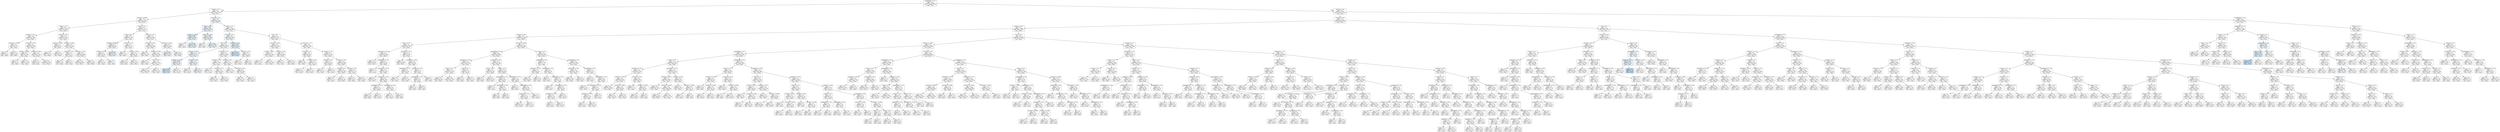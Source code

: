 digraph Tree {
node [shape=box, style="filled", color="black"] ;
0 [label="graphDepth <= 3.5\ngini = 0.5\nsamples = 25925\nvalue = [12946, 12979]\nclass = True", fillcolor="#feffff"] ;
1 [label="sdComp <= 0.2\ngini = 0.5\nsamples = 3524\nvalue = [1750, 1774]\nclass = True", fillcolor="#fcfeff"] ;
0 -> 1 [labeldistance=2.5, labelangle=45, headlabel="True"] ;
2 [label="sdComm <= 0.065\ngini = 0.5\nsamples = 1767\nvalue = [882, 885]\nclass = True", fillcolor="#feffff"] ;
1 -> 2 ;
3 [label="nbproc <= 4.5\ngini = 0.5\nsamples = 1020\nvalue = [510, 510]\nclass = False", fillcolor="#ffffff"] ;
2 -> 3 ;
4 [label="sdComp <= 0.02\ngini = 0.5\nsamples = 390\nvalue = [195, 195]\nclass = False", fillcolor="#ffffff"] ;
3 -> 4 ;
5 [label="sdComm <= 0.02\ngini = 0.5\nsamples = 24\nvalue = [12, 12]\nclass = False", fillcolor="#ffffff"] ;
4 -> 5 ;
6 [label="gini = 0.5\nsamples = 8\nvalue = [4, 4]\nclass = False", fillcolor="#ffffff"] ;
5 -> 6 ;
7 [label="gini = 0.5\nsamples = 16\nvalue = [8, 8]\nclass = False", fillcolor="#ffffff"] ;
5 -> 7 ;
8 [label="sdComm <= 0.02\ngini = 0.5\nsamples = 366\nvalue = [183, 183]\nclass = False", fillcolor="#ffffff"] ;
4 -> 8 ;
9 [label="sdComp <= 0.065\ngini = 0.5\nsamples = 156\nvalue = [78, 78]\nclass = False", fillcolor="#ffffff"] ;
8 -> 9 ;
10 [label="gini = 0.5\nsamples = 8\nvalue = [4, 4]\nclass = False", fillcolor="#ffffff"] ;
9 -> 10 ;
11 [label="gini = 0.5\nsamples = 148\nvalue = [74, 74]\nclass = False", fillcolor="#ffffff"] ;
9 -> 11 ;
12 [label="sdComp <= 0.065\ngini = 0.5\nsamples = 210\nvalue = [105, 105]\nclass = False", fillcolor="#ffffff"] ;
8 -> 12 ;
13 [label="gini = 0.5\nsamples = 10\nvalue = [5, 5]\nclass = False", fillcolor="#ffffff"] ;
12 -> 13 ;
14 [label="gini = 0.5\nsamples = 200\nvalue = [100, 100]\nclass = False", fillcolor="#ffffff"] ;
12 -> 14 ;
15 [label="sdComp <= 0.02\ngini = 0.5\nsamples = 630\nvalue = [315, 315]\nclass = False", fillcolor="#ffffff"] ;
3 -> 15 ;
16 [label="sdComm <= 0.02\ngini = 0.5\nsamples = 72\nvalue = [36, 36]\nclass = False", fillcolor="#ffffff"] ;
15 -> 16 ;
17 [label="gini = 0.5\nsamples = 36\nvalue = [18, 18]\nclass = False", fillcolor="#ffffff"] ;
16 -> 17 ;
18 [label="gini = 0.5\nsamples = 36\nvalue = [18, 18]\nclass = False", fillcolor="#ffffff"] ;
16 -> 18 ;
19 [label="sdComp <= 0.065\ngini = 0.5\nsamples = 558\nvalue = [279, 279]\nclass = False", fillcolor="#ffffff"] ;
15 -> 19 ;
20 [label="sdComm <= 0.02\ngini = 0.5\nsamples = 22\nvalue = [11, 11]\nclass = False", fillcolor="#ffffff"] ;
19 -> 20 ;
21 [label="gini = 0.5\nsamples = 16\nvalue = [8, 8]\nclass = False", fillcolor="#ffffff"] ;
20 -> 21 ;
22 [label="gini = 0.5\nsamples = 6\nvalue = [3, 3]\nclass = False", fillcolor="#ffffff"] ;
20 -> 22 ;
23 [label="sdComm <= 0.02\ngini = 0.5\nsamples = 536\nvalue = [268, 268]\nclass = False", fillcolor="#ffffff"] ;
19 -> 23 ;
24 [label="gini = 0.5\nsamples = 360\nvalue = [180, 180]\nclass = False", fillcolor="#ffffff"] ;
23 -> 24 ;
25 [label="gini = 0.5\nsamples = 176\nvalue = [88, 88]\nclass = False", fillcolor="#ffffff"] ;
23 -> 25 ;
26 [label="nbproc <= 4.5\ngini = 0.5\nsamples = 747\nvalue = [372, 375]\nclass = True", fillcolor="#fdfeff"] ;
2 -> 26 ;
27 [label="CCR <= 0.55\ngini = 0.5\nsamples = 144\nvalue = [71, 73]\nclass = True", fillcolor="#fafcfe"] ;
26 -> 27 ;
28 [label="sdComp <= 0.065\ngini = 0.5\nsamples = 70\nvalue = [34, 36]\nclass = True", fillcolor="#f4fafe"] ;
27 -> 28 ;
29 [label="sdComp <= 0.02\ngini = 0.5\nsamples = 30\nvalue = [15, 15]\nclass = False", fillcolor="#ffffff"] ;
28 -> 29 ;
30 [label="gini = 0.5\nsamples = 26\nvalue = [13, 13]\nclass = False", fillcolor="#ffffff"] ;
29 -> 30 ;
31 [label="gini = 0.5\nsamples = 4\nvalue = [2, 2]\nclass = False", fillcolor="#ffffff"] ;
29 -> 31 ;
32 [label="gini = 0.499\nsamples = 40\nvalue = [19, 21]\nclass = True", fillcolor="#ecf6fd"] ;
28 -> 32 ;
33 [label="sdComm <= 0.2\ngini = 0.5\nsamples = 74\nvalue = [37, 37]\nclass = False", fillcolor="#ffffff"] ;
27 -> 33 ;
34 [label="gini = 0.5\nsamples = 24\nvalue = [12, 12]\nclass = False", fillcolor="#ffffff"] ;
33 -> 34 ;
35 [label="sdComm <= 0.65\ngini = 0.5\nsamples = 50\nvalue = [25, 25]\nclass = False", fillcolor="#ffffff"] ;
33 -> 35 ;
36 [label="gini = 0.5\nsamples = 18\nvalue = [9, 9]\nclass = False", fillcolor="#ffffff"] ;
35 -> 36 ;
37 [label="gini = 0.5\nsamples = 32\nvalue = [16, 16]\nclass = False", fillcolor="#ffffff"] ;
35 -> 37 ;
38 [label="sdComm <= 0.2\ngini = 0.5\nsamples = 603\nvalue = [301, 302]\nclass = True", fillcolor="#feffff"] ;
26 -> 38 ;
39 [label="sdComp <= 0.02\ngini = 0.5\nsamples = 478\nvalue = [239, 239]\nclass = False", fillcolor="#ffffff"] ;
38 -> 39 ;
40 [label="gini = 0.5\nsamples = 20\nvalue = [10, 10]\nclass = False", fillcolor="#ffffff"] ;
39 -> 40 ;
41 [label="sdComp <= 0.065\ngini = 0.5\nsamples = 458\nvalue = [229, 229]\nclass = False", fillcolor="#ffffff"] ;
39 -> 41 ;
42 [label="gini = 0.5\nsamples = 36\nvalue = [18, 18]\nclass = False", fillcolor="#ffffff"] ;
41 -> 42 ;
43 [label="CCR <= 0.55\ngini = 0.5\nsamples = 422\nvalue = [211, 211]\nclass = False", fillcolor="#ffffff"] ;
41 -> 43 ;
44 [label="gini = 0.5\nsamples = 378\nvalue = [189, 189]\nclass = False", fillcolor="#ffffff"] ;
43 -> 44 ;
45 [label="gini = 0.5\nsamples = 44\nvalue = [22, 22]\nclass = False", fillcolor="#ffffff"] ;
43 -> 45 ;
46 [label="sdComm <= 0.65\ngini = 0.5\nsamples = 125\nvalue = [62, 63]\nclass = True", fillcolor="#fcfdff"] ;
38 -> 46 ;
47 [label="gini = 0.499\nsamples = 29\nvalue = [14, 15]\nclass = True", fillcolor="#f2f8fd"] ;
46 -> 47 ;
48 [label="gini = 0.5\nsamples = 96\nvalue = [48, 48]\nclass = False", fillcolor="#ffffff"] ;
46 -> 48 ;
49 [label="sdComm <= 0.2\ngini = 0.5\nsamples = 1757\nvalue = [868, 889]\nclass = True", fillcolor="#fafdfe"] ;
1 -> 49 ;
50 [label="nbproc <= 4.5\ngini = 0.499\nsamples = 267\nvalue = [128, 139]\nclass = True", fillcolor="#eff7fd"] ;
49 -> 50 ;
51 [label="sdComp <= 0.65\ngini = 0.498\nsamples = 68\nvalue = [32, 36]\nclass = True", fillcolor="#e9f4fc"] ;
50 -> 51 ;
52 [label="gini = 0.5\nsamples = 2\nvalue = [1, 1]\nclass = False", fillcolor="#ffffff"] ;
51 -> 52 ;
53 [label="gini = 0.498\nsamples = 66\nvalue = [31, 35]\nclass = True", fillcolor="#e8f4fc"] ;
51 -> 53 ;
54 [label="sdComp <= 0.65\ngini = 0.499\nsamples = 199\nvalue = [96, 103]\nclass = True", fillcolor="#f2f8fd"] ;
50 -> 54 ;
55 [label="gini = 0.5\nsamples = 6\nvalue = [3, 3]\nclass = False", fillcolor="#ffffff"] ;
54 -> 55 ;
56 [label="gini = 0.499\nsamples = 193\nvalue = [93, 100]\nclass = True", fillcolor="#f1f8fd"] ;
54 -> 56 ;
57 [label="nbproc <= 4.5\ngini = 0.5\nsamples = 1490\nvalue = [740, 750]\nclass = True", fillcolor="#fcfeff"] ;
49 -> 57 ;
58 [label="sdComp <= 6.5\ngini = 0.5\nsamples = 548\nvalue = [269, 279]\nclass = True", fillcolor="#f8fbfe"] ;
57 -> 58 ;
59 [label="CCR <= 5.5\ngini = 0.5\nsamples = 484\nvalue = [239, 245]\nclass = True", fillcolor="#fafdfe"] ;
58 -> 59 ;
60 [label="sdComm <= 0.65\ngini = 0.5\nsamples = 216\nvalue = [105, 111]\nclass = True", fillcolor="#f4fafe"] ;
59 -> 60 ;
61 [label="sdComp <= 0.65\ngini = 0.499\nsamples = 46\nvalue = [22, 24]\nclass = True", fillcolor="#eff7fd"] ;
60 -> 61 ;
62 [label="gini = 0.494\nsamples = 18\nvalue = [8, 10]\nclass = True", fillcolor="#d7ebfa"] ;
61 -> 62 ;
63 [label="gini = 0.5\nsamples = 28\nvalue = [14, 14]\nclass = False", fillcolor="#ffffff"] ;
61 -> 63 ;
64 [label="sdComp <= 0.65\ngini = 0.5\nsamples = 170\nvalue = [83, 87]\nclass = True", fillcolor="#f6fafe"] ;
60 -> 64 ;
65 [label="gini = 0.5\nsamples = 28\nvalue = [14, 14]\nclass = False", fillcolor="#ffffff"] ;
64 -> 65 ;
66 [label="gini = 0.5\nsamples = 142\nvalue = [69, 73]\nclass = True", fillcolor="#f4fafe"] ;
64 -> 66 ;
67 [label="sdComp <= 2.0\ngini = 0.5\nsamples = 268\nvalue = [134, 134]\nclass = False", fillcolor="#ffffff"] ;
59 -> 67 ;
68 [label="sdComm <= 2.0\ngini = 0.5\nsamples = 146\nvalue = [73, 73]\nclass = False", fillcolor="#ffffff"] ;
67 -> 68 ;
69 [label="gini = 0.5\nsamples = 54\nvalue = [27, 27]\nclass = False", fillcolor="#ffffff"] ;
68 -> 69 ;
70 [label="sdComm <= 6.5\ngini = 0.5\nsamples = 92\nvalue = [46, 46]\nclass = False", fillcolor="#ffffff"] ;
68 -> 70 ;
71 [label="gini = 0.5\nsamples = 48\nvalue = [24, 24]\nclass = False", fillcolor="#ffffff"] ;
70 -> 71 ;
72 [label="gini = 0.5\nsamples = 44\nvalue = [22, 22]\nclass = False", fillcolor="#ffffff"] ;
70 -> 72 ;
73 [label="sdComm <= 2.0\ngini = 0.5\nsamples = 122\nvalue = [61, 61]\nclass = False", fillcolor="#ffffff"] ;
67 -> 73 ;
74 [label="gini = 0.5\nsamples = 26\nvalue = [13, 13]\nclass = False", fillcolor="#ffffff"] ;
73 -> 74 ;
75 [label="sdComm <= 6.5\ngini = 0.5\nsamples = 96\nvalue = [48, 48]\nclass = False", fillcolor="#ffffff"] ;
73 -> 75 ;
76 [label="gini = 0.5\nsamples = 42\nvalue = [21, 21]\nclass = False", fillcolor="#ffffff"] ;
75 -> 76 ;
77 [label="gini = 0.5\nsamples = 54\nvalue = [27, 27]\nclass = False", fillcolor="#ffffff"] ;
75 -> 77 ;
78 [label="sdComm <= 2.0\ngini = 0.498\nsamples = 64\nvalue = [30, 34]\nclass = True", fillcolor="#e8f3fc"] ;
58 -> 78 ;
79 [label="gini = 0.492\nsamples = 32\nvalue = [14, 18]\nclass = True", fillcolor="#d3e9f9"] ;
78 -> 79 ;
80 [label="sdComm <= 6.5\ngini = 0.5\nsamples = 32\nvalue = [16, 16]\nclass = False", fillcolor="#ffffff"] ;
78 -> 80 ;
81 [label="gini = 0.5\nsamples = 20\nvalue = [10, 10]\nclass = False", fillcolor="#ffffff"] ;
80 -> 81 ;
82 [label="gini = 0.5\nsamples = 12\nvalue = [6, 6]\nclass = False", fillcolor="#ffffff"] ;
80 -> 82 ;
83 [label="CCR <= 5.5\ngini = 0.5\nsamples = 942\nvalue = [471, 471]\nclass = False", fillcolor="#ffffff"] ;
57 -> 83 ;
84 [label="sdComm <= 0.65\ngini = 0.5\nsamples = 548\nvalue = [274, 274]\nclass = False", fillcolor="#ffffff"] ;
83 -> 84 ;
85 [label="sdComp <= 0.65\ngini = 0.5\nsamples = 370\nvalue = [185, 185]\nclass = False", fillcolor="#ffffff"] ;
84 -> 85 ;
86 [label="gini = 0.5\nsamples = 54\nvalue = [27, 27]\nclass = False", fillcolor="#ffffff"] ;
85 -> 86 ;
87 [label="gini = 0.5\nsamples = 316\nvalue = [158, 158]\nclass = False", fillcolor="#ffffff"] ;
85 -> 87 ;
88 [label="sdComp <= 0.65\ngini = 0.5\nsamples = 178\nvalue = [89, 89]\nclass = False", fillcolor="#ffffff"] ;
84 -> 88 ;
89 [label="gini = 0.5\nsamples = 54\nvalue = [27, 27]\nclass = False", fillcolor="#ffffff"] ;
88 -> 89 ;
90 [label="gini = 0.5\nsamples = 124\nvalue = [62, 62]\nclass = False", fillcolor="#ffffff"] ;
88 -> 90 ;
91 [label="sdComm <= 2.0\ngini = 0.5\nsamples = 394\nvalue = [197, 197]\nclass = False", fillcolor="#ffffff"] ;
83 -> 91 ;
92 [label="sdComp <= 2.0\ngini = 0.5\nsamples = 162\nvalue = [81, 81]\nclass = False", fillcolor="#ffffff"] ;
91 -> 92 ;
93 [label="gini = 0.5\nsamples = 68\nvalue = [34, 34]\nclass = False", fillcolor="#ffffff"] ;
92 -> 93 ;
94 [label="sdComp <= 6.5\ngini = 0.5\nsamples = 94\nvalue = [47, 47]\nclass = False", fillcolor="#ffffff"] ;
92 -> 94 ;
95 [label="gini = 0.5\nsamples = 50\nvalue = [25, 25]\nclass = False", fillcolor="#ffffff"] ;
94 -> 95 ;
96 [label="gini = 0.5\nsamples = 44\nvalue = [22, 22]\nclass = False", fillcolor="#ffffff"] ;
94 -> 96 ;
97 [label="sdComp <= 2.0\ngini = 0.5\nsamples = 232\nvalue = [116, 116]\nclass = False", fillcolor="#ffffff"] ;
91 -> 97 ;
98 [label="sdComm <= 6.5\ngini = 0.5\nsamples = 52\nvalue = [26, 26]\nclass = False", fillcolor="#ffffff"] ;
97 -> 98 ;
99 [label="gini = 0.5\nsamples = 32\nvalue = [16, 16]\nclass = False", fillcolor="#ffffff"] ;
98 -> 99 ;
100 [label="gini = 0.5\nsamples = 20\nvalue = [10, 10]\nclass = False", fillcolor="#ffffff"] ;
98 -> 100 ;
101 [label="sdComm <= 6.5\ngini = 0.5\nsamples = 180\nvalue = [90, 90]\nclass = False", fillcolor="#ffffff"] ;
97 -> 101 ;
102 [label="sdComp <= 6.5\ngini = 0.5\nsamples = 126\nvalue = [63, 63]\nclass = False", fillcolor="#ffffff"] ;
101 -> 102 ;
103 [label="gini = 0.5\nsamples = 54\nvalue = [27, 27]\nclass = False", fillcolor="#ffffff"] ;
102 -> 103 ;
104 [label="gini = 0.5\nsamples = 72\nvalue = [36, 36]\nclass = False", fillcolor="#ffffff"] ;
102 -> 104 ;
105 [label="sdComp <= 6.5\ngini = 0.5\nsamples = 54\nvalue = [27, 27]\nclass = False", fillcolor="#ffffff"] ;
101 -> 105 ;
106 [label="gini = 0.5\nsamples = 18\nvalue = [9, 9]\nclass = False", fillcolor="#ffffff"] ;
105 -> 106 ;
107 [label="gini = 0.5\nsamples = 36\nvalue = [18, 18]\nclass = False", fillcolor="#ffffff"] ;
105 -> 107 ;
108 [label="sdComm <= 6.5\ngini = 0.5\nsamples = 22401\nvalue = [11196, 11205]\nclass = True", fillcolor="#ffffff"] ;
0 -> 108 [labeldistance=2.5, labelangle=-45, headlabel="False"] ;
109 [label="sdComp <= 0.65\ngini = 0.5\nsamples = 19515\nvalue = [9756, 9759]\nclass = True", fillcolor="#ffffff"] ;
108 -> 109 ;
110 [label="sdComp <= 0.02\ngini = 0.5\nsamples = 12034\nvalue = [6017, 6017]\nclass = False", fillcolor="#ffffff"] ;
109 -> 110 ;
111 [label="sdComm <= 0.02\ngini = 0.5\nsamples = 1528\nvalue = [764, 764]\nclass = False", fillcolor="#ffffff"] ;
110 -> 111 ;
112 [label="nbproc <= 4.5\ngini = 0.5\nsamples = 402\nvalue = [201, 201]\nclass = False", fillcolor="#ffffff"] ;
111 -> 112 ;
113 [label="graphSize <= 22.5\ngini = 0.5\nsamples = 218\nvalue = [109, 109]\nclass = False", fillcolor="#ffffff"] ;
112 -> 113 ;
114 [label="gini = 0.5\nsamples = 100\nvalue = [50, 50]\nclass = False", fillcolor="#ffffff"] ;
113 -> 114 ;
115 [label="graphDepth <= 6.5\ngini = 0.5\nsamples = 118\nvalue = [59, 59]\nclass = False", fillcolor="#ffffff"] ;
113 -> 115 ;
116 [label="gini = 0.5\nsamples = 14\nvalue = [7, 7]\nclass = False", fillcolor="#ffffff"] ;
115 -> 116 ;
117 [label="graphSize <= 40.0\ngini = 0.5\nsamples = 104\nvalue = [52, 52]\nclass = False", fillcolor="#ffffff"] ;
115 -> 117 ;
118 [label="gini = 0.5\nsamples = 24\nvalue = [12, 12]\nclass = False", fillcolor="#ffffff"] ;
117 -> 118 ;
119 [label="graphSize <= 75.0\ngini = 0.5\nsamples = 80\nvalue = [40, 40]\nclass = False", fillcolor="#ffffff"] ;
117 -> 119 ;
120 [label="graphDepth <= 12.5\ngini = 0.5\nsamples = 44\nvalue = [22, 22]\nclass = False", fillcolor="#ffffff"] ;
119 -> 120 ;
121 [label="gini = 0.5\nsamples = 16\nvalue = [8, 8]\nclass = False", fillcolor="#ffffff"] ;
120 -> 121 ;
122 [label="gini = 0.5\nsamples = 28\nvalue = [14, 14]\nclass = False", fillcolor="#ffffff"] ;
120 -> 122 ;
123 [label="graphDepth <= 25.5\ngini = 0.5\nsamples = 36\nvalue = [18, 18]\nclass = False", fillcolor="#ffffff"] ;
119 -> 123 ;
124 [label="gini = 0.5\nsamples = 24\nvalue = [12, 12]\nclass = False", fillcolor="#ffffff"] ;
123 -> 124 ;
125 [label="gini = 0.5\nsamples = 12\nvalue = [6, 6]\nclass = False", fillcolor="#ffffff"] ;
123 -> 125 ;
126 [label="graphSize <= 22.5\ngini = 0.5\nsamples = 184\nvalue = [92, 92]\nclass = False", fillcolor="#ffffff"] ;
112 -> 126 ;
127 [label="gini = 0.5\nsamples = 116\nvalue = [58, 58]\nclass = False", fillcolor="#ffffff"] ;
126 -> 127 ;
128 [label="graphSize <= 40.0\ngini = 0.5\nsamples = 68\nvalue = [34, 34]\nclass = False", fillcolor="#ffffff"] ;
126 -> 128 ;
129 [label="graphDepth <= 7.5\ngini = 0.5\nsamples = 50\nvalue = [25, 25]\nclass = False", fillcolor="#ffffff"] ;
128 -> 129 ;
130 [label="gini = 0.5\nsamples = 30\nvalue = [15, 15]\nclass = False", fillcolor="#ffffff"] ;
129 -> 130 ;
131 [label="gini = 0.5\nsamples = 20\nvalue = [10, 10]\nclass = False", fillcolor="#ffffff"] ;
129 -> 131 ;
132 [label="graphSize <= 75.0\ngini = 0.5\nsamples = 18\nvalue = [9, 9]\nclass = False", fillcolor="#ffffff"] ;
128 -> 132 ;
133 [label="graphDepth <= 12.5\ngini = 0.5\nsamples = 10\nvalue = [5, 5]\nclass = False", fillcolor="#ffffff"] ;
132 -> 133 ;
134 [label="gini = 0.5\nsamples = 6\nvalue = [3, 3]\nclass = False", fillcolor="#ffffff"] ;
133 -> 134 ;
135 [label="gini = 0.5\nsamples = 4\nvalue = [2, 2]\nclass = False", fillcolor="#ffffff"] ;
133 -> 135 ;
136 [label="gini = 0.5\nsamples = 8\nvalue = [4, 4]\nclass = False", fillcolor="#ffffff"] ;
132 -> 136 ;
137 [label="sdComm <= 0.065\ngini = 0.5\nsamples = 1126\nvalue = [563, 563]\nclass = False", fillcolor="#ffffff"] ;
111 -> 137 ;
138 [label="graphDepth <= 6.5\ngini = 0.5\nsamples = 686\nvalue = [343, 343]\nclass = False", fillcolor="#ffffff"] ;
137 -> 138 ;
139 [label="graphSize <= 22.5\ngini = 0.5\nsamples = 470\nvalue = [235, 235]\nclass = False", fillcolor="#ffffff"] ;
138 -> 139 ;
140 [label="nbproc <= 4.5\ngini = 0.5\nsamples = 428\nvalue = [214, 214]\nclass = False", fillcolor="#ffffff"] ;
139 -> 140 ;
141 [label="gini = 0.5\nsamples = 120\nvalue = [60, 60]\nclass = False", fillcolor="#ffffff"] ;
140 -> 141 ;
142 [label="gini = 0.5\nsamples = 308\nvalue = [154, 154]\nclass = False", fillcolor="#ffffff"] ;
140 -> 142 ;
143 [label="nbproc <= 4.5\ngini = 0.5\nsamples = 42\nvalue = [21, 21]\nclass = False", fillcolor="#ffffff"] ;
139 -> 143 ;
144 [label="gini = 0.5\nsamples = 18\nvalue = [9, 9]\nclass = False", fillcolor="#ffffff"] ;
143 -> 144 ;
145 [label="gini = 0.5\nsamples = 24\nvalue = [12, 12]\nclass = False", fillcolor="#ffffff"] ;
143 -> 145 ;
146 [label="graphSize <= 40.0\ngini = 0.5\nsamples = 216\nvalue = [108, 108]\nclass = False", fillcolor="#ffffff"] ;
138 -> 146 ;
147 [label="nbproc <= 4.5\ngini = 0.5\nsamples = 80\nvalue = [40, 40]\nclass = False", fillcolor="#ffffff"] ;
146 -> 147 ;
148 [label="gini = 0.5\nsamples = 16\nvalue = [8, 8]\nclass = False", fillcolor="#ffffff"] ;
147 -> 148 ;
149 [label="gini = 0.5\nsamples = 64\nvalue = [32, 32]\nclass = False", fillcolor="#ffffff"] ;
147 -> 149 ;
150 [label="nbproc <= 4.5\ngini = 0.5\nsamples = 136\nvalue = [68, 68]\nclass = False", fillcolor="#ffffff"] ;
146 -> 150 ;
151 [label="graphDepth <= 12.5\ngini = 0.5\nsamples = 36\nvalue = [18, 18]\nclass = False", fillcolor="#ffffff"] ;
150 -> 151 ;
152 [label="gini = 0.5\nsamples = 14\nvalue = [7, 7]\nclass = False", fillcolor="#ffffff"] ;
151 -> 152 ;
153 [label="graphDepth <= 25.5\ngini = 0.5\nsamples = 22\nvalue = [11, 11]\nclass = False", fillcolor="#ffffff"] ;
151 -> 153 ;
154 [label="gini = 0.5\nsamples = 16\nvalue = [8, 8]\nclass = False", fillcolor="#ffffff"] ;
153 -> 154 ;
155 [label="gini = 0.5\nsamples = 6\nvalue = [3, 3]\nclass = False", fillcolor="#ffffff"] ;
153 -> 155 ;
156 [label="graphDepth <= 12.5\ngini = 0.5\nsamples = 100\nvalue = [50, 50]\nclass = False", fillcolor="#ffffff"] ;
150 -> 156 ;
157 [label="gini = 0.5\nsamples = 6\nvalue = [3, 3]\nclass = False", fillcolor="#ffffff"] ;
156 -> 157 ;
158 [label="graphDepth <= 25.5\ngini = 0.5\nsamples = 94\nvalue = [47, 47]\nclass = False", fillcolor="#ffffff"] ;
156 -> 158 ;
159 [label="graphSize <= 75.0\ngini = 0.5\nsamples = 70\nvalue = [35, 35]\nclass = False", fillcolor="#ffffff"] ;
158 -> 159 ;
160 [label="gini = 0.5\nsamples = 46\nvalue = [23, 23]\nclass = False", fillcolor="#ffffff"] ;
159 -> 160 ;
161 [label="gini = 0.5\nsamples = 24\nvalue = [12, 12]\nclass = False", fillcolor="#ffffff"] ;
159 -> 161 ;
162 [label="gini = 0.5\nsamples = 24\nvalue = [12, 12]\nclass = False", fillcolor="#ffffff"] ;
158 -> 162 ;
163 [label="nbproc <= 4.5\ngini = 0.5\nsamples = 440\nvalue = [220, 220]\nclass = False", fillcolor="#ffffff"] ;
137 -> 163 ;
164 [label="graphDepth <= 6.5\ngini = 0.5\nsamples = 154\nvalue = [77, 77]\nclass = False", fillcolor="#ffffff"] ;
163 -> 164 ;
165 [label="graphSize <= 22.5\ngini = 0.5\nsamples = 76\nvalue = [38, 38]\nclass = False", fillcolor="#ffffff"] ;
164 -> 165 ;
166 [label="gini = 0.5\nsamples = 60\nvalue = [30, 30]\nclass = False", fillcolor="#ffffff"] ;
165 -> 166 ;
167 [label="gini = 0.5\nsamples = 16\nvalue = [8, 8]\nclass = False", fillcolor="#ffffff"] ;
165 -> 167 ;
168 [label="graphDepth <= 9.0\ngini = 0.5\nsamples = 78\nvalue = [39, 39]\nclass = False", fillcolor="#ffffff"] ;
164 -> 168 ;
169 [label="gini = 0.5\nsamples = 4\nvalue = [2, 2]\nclass = False", fillcolor="#ffffff"] ;
168 -> 169 ;
170 [label="graphDepth <= 13.5\ngini = 0.5\nsamples = 74\nvalue = [37, 37]\nclass = False", fillcolor="#ffffff"] ;
168 -> 170 ;
171 [label="gini = 0.5\nsamples = 22\nvalue = [11, 11]\nclass = False", fillcolor="#ffffff"] ;
170 -> 171 ;
172 [label="graphDepth <= 25.5\ngini = 0.5\nsamples = 52\nvalue = [26, 26]\nclass = False", fillcolor="#ffffff"] ;
170 -> 172 ;
173 [label="graphSize <= 75.0\ngini = 0.5\nsamples = 24\nvalue = [12, 12]\nclass = False", fillcolor="#ffffff"] ;
172 -> 173 ;
174 [label="gini = 0.5\nsamples = 4\nvalue = [2, 2]\nclass = False", fillcolor="#ffffff"] ;
173 -> 174 ;
175 [label="gini = 0.5\nsamples = 20\nvalue = [10, 10]\nclass = False", fillcolor="#ffffff"] ;
173 -> 175 ;
176 [label="gini = 0.5\nsamples = 28\nvalue = [14, 14]\nclass = False", fillcolor="#ffffff"] ;
172 -> 176 ;
177 [label="graphDepth <= 6.5\ngini = 0.5\nsamples = 286\nvalue = [143, 143]\nclass = False", fillcolor="#ffffff"] ;
163 -> 177 ;
178 [label="graphSize <= 22.5\ngini = 0.5\nsamples = 204\nvalue = [102, 102]\nclass = False", fillcolor="#ffffff"] ;
177 -> 178 ;
179 [label="gini = 0.5\nsamples = 164\nvalue = [82, 82]\nclass = False", fillcolor="#ffffff"] ;
178 -> 179 ;
180 [label="gini = 0.5\nsamples = 40\nvalue = [20, 20]\nclass = False", fillcolor="#ffffff"] ;
178 -> 180 ;
181 [label="graphDepth <= 9.0\ngini = 0.5\nsamples = 82\nvalue = [41, 41]\nclass = False", fillcolor="#ffffff"] ;
177 -> 181 ;
182 [label="gini = 0.5\nsamples = 16\nvalue = [8, 8]\nclass = False", fillcolor="#ffffff"] ;
181 -> 182 ;
183 [label="graphDepth <= 13.5\ngini = 0.5\nsamples = 66\nvalue = [33, 33]\nclass = False", fillcolor="#ffffff"] ;
181 -> 183 ;
184 [label="gini = 0.5\nsamples = 24\nvalue = [12, 12]\nclass = False", fillcolor="#ffffff"] ;
183 -> 184 ;
185 [label="graphDepth <= 25.5\ngini = 0.5\nsamples = 42\nvalue = [21, 21]\nclass = False", fillcolor="#ffffff"] ;
183 -> 185 ;
186 [label="graphSize <= 75.0\ngini = 0.5\nsamples = 28\nvalue = [14, 14]\nclass = False", fillcolor="#ffffff"] ;
185 -> 186 ;
187 [label="gini = 0.5\nsamples = 4\nvalue = [2, 2]\nclass = False", fillcolor="#ffffff"] ;
186 -> 187 ;
188 [label="gini = 0.5\nsamples = 24\nvalue = [12, 12]\nclass = False", fillcolor="#ffffff"] ;
186 -> 188 ;
189 [label="gini = 0.5\nsamples = 14\nvalue = [7, 7]\nclass = False", fillcolor="#ffffff"] ;
185 -> 189 ;
190 [label="CCR <= 0.55\ngini = 0.5\nsamples = 10506\nvalue = [5253, 5253]\nclass = False", fillcolor="#ffffff"] ;
110 -> 190 ;
191 [label="sdComp <= 0.065\ngini = 0.5\nsamples = 7008\nvalue = [3504, 3504]\nclass = False", fillcolor="#ffffff"] ;
190 -> 191 ;
192 [label="graphDepth <= 6.5\ngini = 0.5\nsamples = 2040\nvalue = [1020, 1020]\nclass = False", fillcolor="#ffffff"] ;
191 -> 192 ;
193 [label="nbproc <= 4.5\ngini = 0.5\nsamples = 1374\nvalue = [687, 687]\nclass = False", fillcolor="#ffffff"] ;
192 -> 193 ;
194 [label="graphSize <= 22.5\ngini = 0.5\nsamples = 430\nvalue = [215, 215]\nclass = False", fillcolor="#ffffff"] ;
193 -> 194 ;
195 [label="sdComm <= 0.02\ngini = 0.5\nsamples = 364\nvalue = [182, 182]\nclass = False", fillcolor="#ffffff"] ;
194 -> 195 ;
196 [label="gini = 0.5\nsamples = 268\nvalue = [134, 134]\nclass = False", fillcolor="#ffffff"] ;
195 -> 196 ;
197 [label="sdComm <= 0.065\ngini = 0.5\nsamples = 96\nvalue = [48, 48]\nclass = False", fillcolor="#ffffff"] ;
195 -> 197 ;
198 [label="gini = 0.5\nsamples = 36\nvalue = [18, 18]\nclass = False", fillcolor="#ffffff"] ;
197 -> 198 ;
199 [label="gini = 0.5\nsamples = 60\nvalue = [30, 30]\nclass = False", fillcolor="#ffffff"] ;
197 -> 199 ;
200 [label="sdComm <= 0.02\ngini = 0.5\nsamples = 66\nvalue = [33, 33]\nclass = False", fillcolor="#ffffff"] ;
194 -> 200 ;
201 [label="gini = 0.5\nsamples = 22\nvalue = [11, 11]\nclass = False", fillcolor="#ffffff"] ;
200 -> 201 ;
202 [label="sdComm <= 0.065\ngini = 0.5\nsamples = 44\nvalue = [22, 22]\nclass = False", fillcolor="#ffffff"] ;
200 -> 202 ;
203 [label="gini = 0.5\nsamples = 36\nvalue = [18, 18]\nclass = False", fillcolor="#ffffff"] ;
202 -> 203 ;
204 [label="gini = 0.5\nsamples = 8\nvalue = [4, 4]\nclass = False", fillcolor="#ffffff"] ;
202 -> 204 ;
205 [label="graphSize <= 22.5\ngini = 0.5\nsamples = 944\nvalue = [472, 472]\nclass = False", fillcolor="#ffffff"] ;
193 -> 205 ;
206 [label="sdComm <= 0.02\ngini = 0.5\nsamples = 854\nvalue = [427, 427]\nclass = False", fillcolor="#ffffff"] ;
205 -> 206 ;
207 [label="gini = 0.5\nsamples = 322\nvalue = [161, 161]\nclass = False", fillcolor="#ffffff"] ;
206 -> 207 ;
208 [label="sdComm <= 0.065\ngini = 0.5\nsamples = 532\nvalue = [266, 266]\nclass = False", fillcolor="#ffffff"] ;
206 -> 208 ;
209 [label="gini = 0.5\nsamples = 192\nvalue = [96, 96]\nclass = False", fillcolor="#ffffff"] ;
208 -> 209 ;
210 [label="gini = 0.5\nsamples = 340\nvalue = [170, 170]\nclass = False", fillcolor="#ffffff"] ;
208 -> 210 ;
211 [label="sdComm <= 0.02\ngini = 0.5\nsamples = 90\nvalue = [45, 45]\nclass = False", fillcolor="#ffffff"] ;
205 -> 211 ;
212 [label="gini = 0.5\nsamples = 48\nvalue = [24, 24]\nclass = False", fillcolor="#ffffff"] ;
211 -> 212 ;
213 [label="sdComm <= 0.065\ngini = 0.5\nsamples = 42\nvalue = [21, 21]\nclass = False", fillcolor="#ffffff"] ;
211 -> 213 ;
214 [label="gini = 0.5\nsamples = 24\nvalue = [12, 12]\nclass = False", fillcolor="#ffffff"] ;
213 -> 214 ;
215 [label="gini = 0.5\nsamples = 18\nvalue = [9, 9]\nclass = False", fillcolor="#ffffff"] ;
213 -> 215 ;
216 [label="graphDepth <= 9.0\ngini = 0.5\nsamples = 666\nvalue = [333, 333]\nclass = False", fillcolor="#ffffff"] ;
192 -> 216 ;
217 [label="nbproc <= 4.5\ngini = 0.5\nsamples = 130\nvalue = [65, 65]\nclass = False", fillcolor="#ffffff"] ;
216 -> 217 ;
218 [label="sdComm <= 0.02\ngini = 0.5\nsamples = 64\nvalue = [32, 32]\nclass = False", fillcolor="#ffffff"] ;
217 -> 218 ;
219 [label="gini = 0.5\nsamples = 16\nvalue = [8, 8]\nclass = False", fillcolor="#ffffff"] ;
218 -> 219 ;
220 [label="sdComm <= 0.065\ngini = 0.5\nsamples = 48\nvalue = [24, 24]\nclass = False", fillcolor="#ffffff"] ;
218 -> 220 ;
221 [label="gini = 0.5\nsamples = 32\nvalue = [16, 16]\nclass = False", fillcolor="#ffffff"] ;
220 -> 221 ;
222 [label="gini = 0.5\nsamples = 16\nvalue = [8, 8]\nclass = False", fillcolor="#ffffff"] ;
220 -> 222 ;
223 [label="sdComm <= 0.02\ngini = 0.5\nsamples = 66\nvalue = [33, 33]\nclass = False", fillcolor="#ffffff"] ;
217 -> 223 ;
224 [label="gini = 0.5\nsamples = 30\nvalue = [15, 15]\nclass = False", fillcolor="#ffffff"] ;
223 -> 224 ;
225 [label="sdComm <= 0.065\ngini = 0.5\nsamples = 36\nvalue = [18, 18]\nclass = False", fillcolor="#ffffff"] ;
223 -> 225 ;
226 [label="gini = 0.5\nsamples = 16\nvalue = [8, 8]\nclass = False", fillcolor="#ffffff"] ;
225 -> 226 ;
227 [label="gini = 0.5\nsamples = 20\nvalue = [10, 10]\nclass = False", fillcolor="#ffffff"] ;
225 -> 227 ;
228 [label="graphSize <= 40.0\ngini = 0.5\nsamples = 536\nvalue = [268, 268]\nclass = False", fillcolor="#ffffff"] ;
216 -> 228 ;
229 [label="nbproc <= 4.5\ngini = 0.5\nsamples = 328\nvalue = [164, 164]\nclass = False", fillcolor="#ffffff"] ;
228 -> 229 ;
230 [label="sdComm <= 0.02\ngini = 0.5\nsamples = 72\nvalue = [36, 36]\nclass = False", fillcolor="#ffffff"] ;
229 -> 230 ;
231 [label="gini = 0.5\nsamples = 28\nvalue = [14, 14]\nclass = False", fillcolor="#ffffff"] ;
230 -> 231 ;
232 [label="sdComm <= 0.065\ngini = 0.5\nsamples = 44\nvalue = [22, 22]\nclass = False", fillcolor="#ffffff"] ;
230 -> 232 ;
233 [label="gini = 0.5\nsamples = 8\nvalue = [4, 4]\nclass = False", fillcolor="#ffffff"] ;
232 -> 233 ;
234 [label="gini = 0.5\nsamples = 36\nvalue = [18, 18]\nclass = False", fillcolor="#ffffff"] ;
232 -> 234 ;
235 [label="sdComm <= 0.02\ngini = 0.5\nsamples = 256\nvalue = [128, 128]\nclass = False", fillcolor="#ffffff"] ;
229 -> 235 ;
236 [label="gini = 0.5\nsamples = 76\nvalue = [38, 38]\nclass = False", fillcolor="#ffffff"] ;
235 -> 236 ;
237 [label="sdComm <= 0.065\ngini = 0.5\nsamples = 180\nvalue = [90, 90]\nclass = False", fillcolor="#ffffff"] ;
235 -> 237 ;
238 [label="gini = 0.5\nsamples = 136\nvalue = [68, 68]\nclass = False", fillcolor="#ffffff"] ;
237 -> 238 ;
239 [label="gini = 0.5\nsamples = 44\nvalue = [22, 22]\nclass = False", fillcolor="#ffffff"] ;
237 -> 239 ;
240 [label="graphSize <= 75.0\ngini = 0.5\nsamples = 208\nvalue = [104, 104]\nclass = False", fillcolor="#ffffff"] ;
228 -> 240 ;
241 [label="nbproc <= 4.5\ngini = 0.5\nsamples = 64\nvalue = [32, 32]\nclass = False", fillcolor="#ffffff"] ;
240 -> 241 ;
242 [label="sdComm <= 0.02\ngini = 0.5\nsamples = 32\nvalue = [16, 16]\nclass = False", fillcolor="#ffffff"] ;
241 -> 242 ;
243 [label="gini = 0.5\nsamples = 6\nvalue = [3, 3]\nclass = False", fillcolor="#ffffff"] ;
242 -> 243 ;
244 [label="sdComm <= 0.065\ngini = 0.5\nsamples = 26\nvalue = [13, 13]\nclass = False", fillcolor="#ffffff"] ;
242 -> 244 ;
245 [label="gini = 0.5\nsamples = 22\nvalue = [11, 11]\nclass = False", fillcolor="#ffffff"] ;
244 -> 245 ;
246 [label="gini = 0.5\nsamples = 4\nvalue = [2, 2]\nclass = False", fillcolor="#ffffff"] ;
244 -> 246 ;
247 [label="sdComm <= 0.02\ngini = 0.5\nsamples = 32\nvalue = [16, 16]\nclass = False", fillcolor="#ffffff"] ;
241 -> 247 ;
248 [label="gini = 0.5\nsamples = 8\nvalue = [4, 4]\nclass = False", fillcolor="#ffffff"] ;
247 -> 248 ;
249 [label="sdComm <= 0.065\ngini = 0.5\nsamples = 24\nvalue = [12, 12]\nclass = False", fillcolor="#ffffff"] ;
247 -> 249 ;
250 [label="gini = 0.5\nsamples = 8\nvalue = [4, 4]\nclass = False", fillcolor="#ffffff"] ;
249 -> 250 ;
251 [label="gini = 0.5\nsamples = 16\nvalue = [8, 8]\nclass = False", fillcolor="#ffffff"] ;
249 -> 251 ;
252 [label="sdComm <= 0.02\ngini = 0.5\nsamples = 144\nvalue = [72, 72]\nclass = False", fillcolor="#ffffff"] ;
240 -> 252 ;
253 [label="nbproc <= 4.5\ngini = 0.5\nsamples = 62\nvalue = [31, 31]\nclass = False", fillcolor="#ffffff"] ;
252 -> 253 ;
254 [label="graphDepth <= 25.5\ngini = 0.5\nsamples = 32\nvalue = [16, 16]\nclass = False", fillcolor="#ffffff"] ;
253 -> 254 ;
255 [label="gini = 0.5\nsamples = 20\nvalue = [10, 10]\nclass = False", fillcolor="#ffffff"] ;
254 -> 255 ;
256 [label="gini = 0.5\nsamples = 12\nvalue = [6, 6]\nclass = False", fillcolor="#ffffff"] ;
254 -> 256 ;
257 [label="graphDepth <= 25.5\ngini = 0.5\nsamples = 30\nvalue = [15, 15]\nclass = False", fillcolor="#ffffff"] ;
253 -> 257 ;
258 [label="gini = 0.5\nsamples = 8\nvalue = [4, 4]\nclass = False", fillcolor="#ffffff"] ;
257 -> 258 ;
259 [label="gini = 0.5\nsamples = 22\nvalue = [11, 11]\nclass = False", fillcolor="#ffffff"] ;
257 -> 259 ;
260 [label="graphDepth <= 25.5\ngini = 0.5\nsamples = 82\nvalue = [41, 41]\nclass = False", fillcolor="#ffffff"] ;
252 -> 260 ;
261 [label="sdComm <= 0.065\ngini = 0.5\nsamples = 30\nvalue = [15, 15]\nclass = False", fillcolor="#ffffff"] ;
260 -> 261 ;
262 [label="gini = 0.5\nsamples = 20\nvalue = [10, 10]\nclass = False", fillcolor="#ffffff"] ;
261 -> 262 ;
263 [label="gini = 0.5\nsamples = 10\nvalue = [5, 5]\nclass = False", fillcolor="#ffffff"] ;
261 -> 263 ;
264 [label="sdComm <= 0.065\ngini = 0.5\nsamples = 52\nvalue = [26, 26]\nclass = False", fillcolor="#ffffff"] ;
260 -> 264 ;
265 [label="nbproc <= 4.5\ngini = 0.5\nsamples = 16\nvalue = [8, 8]\nclass = False", fillcolor="#ffffff"] ;
264 -> 265 ;
266 [label="gini = 0.5\nsamples = 12\nvalue = [6, 6]\nclass = False", fillcolor="#ffffff"] ;
265 -> 266 ;
267 [label="gini = 0.5\nsamples = 4\nvalue = [2, 2]\nclass = False", fillcolor="#ffffff"] ;
265 -> 267 ;
268 [label="nbproc <= 4.5\ngini = 0.5\nsamples = 36\nvalue = [18, 18]\nclass = False", fillcolor="#ffffff"] ;
264 -> 268 ;
269 [label="gini = 0.5\nsamples = 16\nvalue = [8, 8]\nclass = False", fillcolor="#ffffff"] ;
268 -> 269 ;
270 [label="gini = 0.5\nsamples = 20\nvalue = [10, 10]\nclass = False", fillcolor="#ffffff"] ;
268 -> 270 ;
271 [label="sdComm <= 0.02\ngini = 0.5\nsamples = 4968\nvalue = [2484, 2484]\nclass = False", fillcolor="#ffffff"] ;
191 -> 271 ;
272 [label="graphDepth <= 6.5\ngini = 0.5\nsamples = 1480\nvalue = [740, 740]\nclass = False", fillcolor="#ffffff"] ;
271 -> 272 ;
273 [label="nbproc <= 4.5\ngini = 0.5\nsamples = 948\nvalue = [474, 474]\nclass = False", fillcolor="#ffffff"] ;
272 -> 273 ;
274 [label="graphSize <= 22.5\ngini = 0.5\nsamples = 362\nvalue = [181, 181]\nclass = False", fillcolor="#ffffff"] ;
273 -> 274 ;
275 [label="gini = 0.5\nsamples = 350\nvalue = [175, 175]\nclass = False", fillcolor="#ffffff"] ;
274 -> 275 ;
276 [label="gini = 0.5\nsamples = 12\nvalue = [6, 6]\nclass = False", fillcolor="#ffffff"] ;
274 -> 276 ;
277 [label="graphSize <= 22.5\ngini = 0.5\nsamples = 586\nvalue = [293, 293]\nclass = False", fillcolor="#ffffff"] ;
273 -> 277 ;
278 [label="gini = 0.5\nsamples = 464\nvalue = [232, 232]\nclass = False", fillcolor="#ffffff"] ;
277 -> 278 ;
279 [label="gini = 0.5\nsamples = 122\nvalue = [61, 61]\nclass = False", fillcolor="#ffffff"] ;
277 -> 279 ;
280 [label="graphDepth <= 9.0\ngini = 0.5\nsamples = 532\nvalue = [266, 266]\nclass = False", fillcolor="#ffffff"] ;
272 -> 280 ;
281 [label="gini = 0.5\nsamples = 8\nvalue = [4, 4]\nclass = False", fillcolor="#ffffff"] ;
280 -> 281 ;
282 [label="graphSize <= 40.0\ngini = 0.5\nsamples = 524\nvalue = [262, 262]\nclass = False", fillcolor="#ffffff"] ;
280 -> 282 ;
283 [label="nbproc <= 4.5\ngini = 0.5\nsamples = 410\nvalue = [205, 205]\nclass = False", fillcolor="#ffffff"] ;
282 -> 283 ;
284 [label="gini = 0.5\nsamples = 64\nvalue = [32, 32]\nclass = False", fillcolor="#ffffff"] ;
283 -> 284 ;
285 [label="gini = 0.5\nsamples = 346\nvalue = [173, 173]\nclass = False", fillcolor="#ffffff"] ;
283 -> 285 ;
286 [label="graphDepth <= 25.5\ngini = 0.5\nsamples = 114\nvalue = [57, 57]\nclass = False", fillcolor="#ffffff"] ;
282 -> 286 ;
287 [label="nbproc <= 4.5\ngini = 0.5\nsamples = 94\nvalue = [47, 47]\nclass = False", fillcolor="#ffffff"] ;
286 -> 287 ;
288 [label="graphSize <= 75.0\ngini = 0.5\nsamples = 12\nvalue = [6, 6]\nclass = False", fillcolor="#ffffff"] ;
287 -> 288 ;
289 [label="gini = 0.5\nsamples = 2\nvalue = [1, 1]\nclass = False", fillcolor="#ffffff"] ;
288 -> 289 ;
290 [label="gini = 0.5\nsamples = 10\nvalue = [5, 5]\nclass = False", fillcolor="#ffffff"] ;
288 -> 290 ;
291 [label="graphSize <= 75.0\ngini = 0.5\nsamples = 82\nvalue = [41, 41]\nclass = False", fillcolor="#ffffff"] ;
287 -> 291 ;
292 [label="gini = 0.5\nsamples = 74\nvalue = [37, 37]\nclass = False", fillcolor="#ffffff"] ;
291 -> 292 ;
293 [label="gini = 0.5\nsamples = 8\nvalue = [4, 4]\nclass = False", fillcolor="#ffffff"] ;
291 -> 293 ;
294 [label="nbproc <= 4.5\ngini = 0.5\nsamples = 20\nvalue = [10, 10]\nclass = False", fillcolor="#ffffff"] ;
286 -> 294 ;
295 [label="gini = 0.5\nsamples = 14\nvalue = [7, 7]\nclass = False", fillcolor="#ffffff"] ;
294 -> 295 ;
296 [label="gini = 0.5\nsamples = 6\nvalue = [3, 3]\nclass = False", fillcolor="#ffffff"] ;
294 -> 296 ;
297 [label="graphDepth <= 6.5\ngini = 0.5\nsamples = 3488\nvalue = [1744, 1744]\nclass = False", fillcolor="#ffffff"] ;
271 -> 297 ;
298 [label="nbproc <= 4.5\ngini = 0.5\nsamples = 3048\nvalue = [1524, 1524]\nclass = False", fillcolor="#ffffff"] ;
297 -> 298 ;
299 [label="graphSize <= 22.5\ngini = 0.5\nsamples = 1046\nvalue = [523, 523]\nclass = False", fillcolor="#ffffff"] ;
298 -> 299 ;
300 [label="sdComm <= 0.065\ngini = 0.5\nsamples = 988\nvalue = [494, 494]\nclass = False", fillcolor="#ffffff"] ;
299 -> 300 ;
301 [label="gini = 0.5\nsamples = 528\nvalue = [264, 264]\nclass = False", fillcolor="#ffffff"] ;
300 -> 301 ;
302 [label="gini = 0.5\nsamples = 460\nvalue = [230, 230]\nclass = False", fillcolor="#ffffff"] ;
300 -> 302 ;
303 [label="sdComm <= 0.065\ngini = 0.5\nsamples = 58\nvalue = [29, 29]\nclass = False", fillcolor="#ffffff"] ;
299 -> 303 ;
304 [label="gini = 0.5\nsamples = 16\nvalue = [8, 8]\nclass = False", fillcolor="#ffffff"] ;
303 -> 304 ;
305 [label="gini = 0.5\nsamples = 42\nvalue = [21, 21]\nclass = False", fillcolor="#ffffff"] ;
303 -> 305 ;
306 [label="graphSize <= 22.5\ngini = 0.5\nsamples = 2002\nvalue = [1001, 1001]\nclass = False", fillcolor="#ffffff"] ;
298 -> 306 ;
307 [label="sdComm <= 0.065\ngini = 0.5\nsamples = 1898\nvalue = [949, 949]\nclass = False", fillcolor="#ffffff"] ;
306 -> 307 ;
308 [label="gini = 0.5\nsamples = 752\nvalue = [376, 376]\nclass = False", fillcolor="#ffffff"] ;
307 -> 308 ;
309 [label="gini = 0.5\nsamples = 1146\nvalue = [573, 573]\nclass = False", fillcolor="#ffffff"] ;
307 -> 309 ;
310 [label="sdComm <= 0.065\ngini = 0.5\nsamples = 104\nvalue = [52, 52]\nclass = False", fillcolor="#ffffff"] ;
306 -> 310 ;
311 [label="gini = 0.5\nsamples = 54\nvalue = [27, 27]\nclass = False", fillcolor="#ffffff"] ;
310 -> 311 ;
312 [label="gini = 0.5\nsamples = 50\nvalue = [25, 25]\nclass = False", fillcolor="#ffffff"] ;
310 -> 312 ;
313 [label="nbproc <= 4.5\ngini = 0.5\nsamples = 440\nvalue = [220, 220]\nclass = False", fillcolor="#ffffff"] ;
297 -> 313 ;
314 [label="graphDepth <= 9.0\ngini = 0.5\nsamples = 150\nvalue = [75, 75]\nclass = False", fillcolor="#ffffff"] ;
313 -> 314 ;
315 [label="sdComm <= 0.065\ngini = 0.5\nsamples = 24\nvalue = [12, 12]\nclass = False", fillcolor="#ffffff"] ;
314 -> 315 ;
316 [label="gini = 0.5\nsamples = 18\nvalue = [9, 9]\nclass = False", fillcolor="#ffffff"] ;
315 -> 316 ;
317 [label="gini = 0.5\nsamples = 6\nvalue = [3, 3]\nclass = False", fillcolor="#ffffff"] ;
315 -> 317 ;
318 [label="graphDepth <= 13.5\ngini = 0.5\nsamples = 126\nvalue = [63, 63]\nclass = False", fillcolor="#ffffff"] ;
314 -> 318 ;
319 [label="sdComm <= 0.065\ngini = 0.5\nsamples = 56\nvalue = [28, 28]\nclass = False", fillcolor="#ffffff"] ;
318 -> 319 ;
320 [label="gini = 0.5\nsamples = 42\nvalue = [21, 21]\nclass = False", fillcolor="#ffffff"] ;
319 -> 320 ;
321 [label="gini = 0.5\nsamples = 14\nvalue = [7, 7]\nclass = False", fillcolor="#ffffff"] ;
319 -> 321 ;
322 [label="graphDepth <= 25.5\ngini = 0.5\nsamples = 70\nvalue = [35, 35]\nclass = False", fillcolor="#ffffff"] ;
318 -> 322 ;
323 [label="graphSize <= 75.0\ngini = 0.5\nsamples = 50\nvalue = [25, 25]\nclass = False", fillcolor="#ffffff"] ;
322 -> 323 ;
324 [label="sdComm <= 0.065\ngini = 0.5\nsamples = 24\nvalue = [12, 12]\nclass = False", fillcolor="#ffffff"] ;
323 -> 324 ;
325 [label="gini = 0.5\nsamples = 20\nvalue = [10, 10]\nclass = False", fillcolor="#ffffff"] ;
324 -> 325 ;
326 [label="gini = 0.5\nsamples = 4\nvalue = [2, 2]\nclass = False", fillcolor="#ffffff"] ;
324 -> 326 ;
327 [label="sdComm <= 0.065\ngini = 0.5\nsamples = 26\nvalue = [13, 13]\nclass = False", fillcolor="#ffffff"] ;
323 -> 327 ;
328 [label="gini = 0.5\nsamples = 18\nvalue = [9, 9]\nclass = False", fillcolor="#ffffff"] ;
327 -> 328 ;
329 [label="gini = 0.5\nsamples = 8\nvalue = [4, 4]\nclass = False", fillcolor="#ffffff"] ;
327 -> 329 ;
330 [label="gini = 0.5\nsamples = 20\nvalue = [10, 10]\nclass = False", fillcolor="#ffffff"] ;
322 -> 330 ;
331 [label="sdComm <= 0.065\ngini = 0.5\nsamples = 290\nvalue = [145, 145]\nclass = False", fillcolor="#ffffff"] ;
313 -> 331 ;
332 [label="graphDepth <= 9.0\ngini = 0.5\nsamples = 128\nvalue = [64, 64]\nclass = False", fillcolor="#ffffff"] ;
331 -> 332 ;
333 [label="gini = 0.5\nsamples = 6\nvalue = [3, 3]\nclass = False", fillcolor="#ffffff"] ;
332 -> 333 ;
334 [label="graphDepth <= 13.5\ngini = 0.5\nsamples = 122\nvalue = [61, 61]\nclass = False", fillcolor="#ffffff"] ;
332 -> 334 ;
335 [label="gini = 0.5\nsamples = 74\nvalue = [37, 37]\nclass = False", fillcolor="#ffffff"] ;
334 -> 335 ;
336 [label="graphSize <= 75.0\ngini = 0.5\nsamples = 48\nvalue = [24, 24]\nclass = False", fillcolor="#ffffff"] ;
334 -> 336 ;
337 [label="gini = 0.5\nsamples = 40\nvalue = [20, 20]\nclass = False", fillcolor="#ffffff"] ;
336 -> 337 ;
338 [label="gini = 0.5\nsamples = 8\nvalue = [4, 4]\nclass = False", fillcolor="#ffffff"] ;
336 -> 338 ;
339 [label="graphSize <= 40.0\ngini = 0.5\nsamples = 162\nvalue = [81, 81]\nclass = False", fillcolor="#ffffff"] ;
331 -> 339 ;
340 [label="gini = 0.5\nsamples = 122\nvalue = [61, 61]\nclass = False", fillcolor="#ffffff"] ;
339 -> 340 ;
341 [label="graphDepth <= 12.5\ngini = 0.5\nsamples = 40\nvalue = [20, 20]\nclass = False", fillcolor="#ffffff"] ;
339 -> 341 ;
342 [label="gini = 0.5\nsamples = 20\nvalue = [10, 10]\nclass = False", fillcolor="#ffffff"] ;
341 -> 342 ;
343 [label="graphDepth <= 25.5\ngini = 0.5\nsamples = 20\nvalue = [10, 10]\nclass = False", fillcolor="#ffffff"] ;
341 -> 343 ;
344 [label="gini = 0.5\nsamples = 8\nvalue = [4, 4]\nclass = False", fillcolor="#ffffff"] ;
343 -> 344 ;
345 [label="gini = 0.5\nsamples = 12\nvalue = [6, 6]\nclass = False", fillcolor="#ffffff"] ;
343 -> 345 ;
346 [label="sdComm <= 0.2\ngini = 0.5\nsamples = 3498\nvalue = [1749, 1749]\nclass = False", fillcolor="#ffffff"] ;
190 -> 346 ;
347 [label="graphSize <= 22.5\ngini = 0.5\nsamples = 1102\nvalue = [551, 551]\nclass = False", fillcolor="#ffffff"] ;
346 -> 347 ;
348 [label="nbproc <= 4.5\ngini = 0.5\nsamples = 538\nvalue = [269, 269]\nclass = False", fillcolor="#ffffff"] ;
347 -> 348 ;
349 [label="sdComp <= 0.2\ngini = 0.5\nsamples = 326\nvalue = [163, 163]\nclass = False", fillcolor="#ffffff"] ;
348 -> 349 ;
350 [label="gini = 0.5\nsamples = 214\nvalue = [107, 107]\nclass = False", fillcolor="#ffffff"] ;
349 -> 350 ;
351 [label="gini = 0.5\nsamples = 112\nvalue = [56, 56]\nclass = False", fillcolor="#ffffff"] ;
349 -> 351 ;
352 [label="sdComp <= 0.2\ngini = 0.5\nsamples = 212\nvalue = [106, 106]\nclass = False", fillcolor="#ffffff"] ;
348 -> 352 ;
353 [label="gini = 0.5\nsamples = 124\nvalue = [62, 62]\nclass = False", fillcolor="#ffffff"] ;
352 -> 353 ;
354 [label="gini = 0.5\nsamples = 88\nvalue = [44, 44]\nclass = False", fillcolor="#ffffff"] ;
352 -> 354 ;
355 [label="nbproc <= 4.5\ngini = 0.5\nsamples = 564\nvalue = [282, 282]\nclass = False", fillcolor="#ffffff"] ;
347 -> 355 ;
356 [label="sdComp <= 0.2\ngini = 0.5\nsamples = 200\nvalue = [100, 100]\nclass = False", fillcolor="#ffffff"] ;
355 -> 356 ;
357 [label="graphSize <= 40.0\ngini = 0.5\nsamples = 94\nvalue = [47, 47]\nclass = False", fillcolor="#ffffff"] ;
356 -> 357 ;
358 [label="graphDepth <= 7.5\ngini = 0.5\nsamples = 24\nvalue = [12, 12]\nclass = False", fillcolor="#ffffff"] ;
357 -> 358 ;
359 [label="gini = 0.5\nsamples = 8\nvalue = [4, 4]\nclass = False", fillcolor="#ffffff"] ;
358 -> 359 ;
360 [label="gini = 0.5\nsamples = 16\nvalue = [8, 8]\nclass = False", fillcolor="#ffffff"] ;
358 -> 360 ;
361 [label="graphDepth <= 12.5\ngini = 0.5\nsamples = 70\nvalue = [35, 35]\nclass = False", fillcolor="#ffffff"] ;
357 -> 361 ;
362 [label="gini = 0.5\nsamples = 16\nvalue = [8, 8]\nclass = False", fillcolor="#ffffff"] ;
361 -> 362 ;
363 [label="graphSize <= 75.0\ngini = 0.5\nsamples = 54\nvalue = [27, 27]\nclass = False", fillcolor="#ffffff"] ;
361 -> 363 ;
364 [label="gini = 0.5\nsamples = 28\nvalue = [14, 14]\nclass = False", fillcolor="#ffffff"] ;
363 -> 364 ;
365 [label="graphDepth <= 25.5\ngini = 0.5\nsamples = 26\nvalue = [13, 13]\nclass = False", fillcolor="#ffffff"] ;
363 -> 365 ;
366 [label="gini = 0.5\nsamples = 16\nvalue = [8, 8]\nclass = False", fillcolor="#ffffff"] ;
365 -> 366 ;
367 [label="gini = 0.5\nsamples = 10\nvalue = [5, 5]\nclass = False", fillcolor="#ffffff"] ;
365 -> 367 ;
368 [label="graphSize <= 40.0\ngini = 0.5\nsamples = 106\nvalue = [53, 53]\nclass = False", fillcolor="#ffffff"] ;
356 -> 368 ;
369 [label="graphDepth <= 7.5\ngini = 0.5\nsamples = 68\nvalue = [34, 34]\nclass = False", fillcolor="#ffffff"] ;
368 -> 369 ;
370 [label="gini = 0.5\nsamples = 8\nvalue = [4, 4]\nclass = False", fillcolor="#ffffff"] ;
369 -> 370 ;
371 [label="gini = 0.5\nsamples = 60\nvalue = [30, 30]\nclass = False", fillcolor="#ffffff"] ;
369 -> 371 ;
372 [label="graphDepth <= 12.5\ngini = 0.5\nsamples = 38\nvalue = [19, 19]\nclass = False", fillcolor="#ffffff"] ;
368 -> 372 ;
373 [label="gini = 0.5\nsamples = 14\nvalue = [7, 7]\nclass = False", fillcolor="#ffffff"] ;
372 -> 373 ;
374 [label="graphSize <= 75.0\ngini = 0.5\nsamples = 24\nvalue = [12, 12]\nclass = False", fillcolor="#ffffff"] ;
372 -> 374 ;
375 [label="gini = 0.5\nsamples = 16\nvalue = [8, 8]\nclass = False", fillcolor="#ffffff"] ;
374 -> 375 ;
376 [label="gini = 0.5\nsamples = 8\nvalue = [4, 4]\nclass = False", fillcolor="#ffffff"] ;
374 -> 376 ;
377 [label="sdComp <= 0.2\ngini = 0.5\nsamples = 364\nvalue = [182, 182]\nclass = False", fillcolor="#ffffff"] ;
355 -> 377 ;
378 [label="graphSize <= 40.0\ngini = 0.5\nsamples = 86\nvalue = [43, 43]\nclass = False", fillcolor="#ffffff"] ;
377 -> 378 ;
379 [label="graphDepth <= 7.5\ngini = 0.5\nsamples = 30\nvalue = [15, 15]\nclass = False", fillcolor="#ffffff"] ;
378 -> 379 ;
380 [label="gini = 0.5\nsamples = 10\nvalue = [5, 5]\nclass = False", fillcolor="#ffffff"] ;
379 -> 380 ;
381 [label="gini = 0.5\nsamples = 20\nvalue = [10, 10]\nclass = False", fillcolor="#ffffff"] ;
379 -> 381 ;
382 [label="graphSize <= 75.0\ngini = 0.5\nsamples = 56\nvalue = [28, 28]\nclass = False", fillcolor="#ffffff"] ;
378 -> 382 ;
383 [label="graphDepth <= 12.5\ngini = 0.5\nsamples = 36\nvalue = [18, 18]\nclass = False", fillcolor="#ffffff"] ;
382 -> 383 ;
384 [label="gini = 0.5\nsamples = 4\nvalue = [2, 2]\nclass = False", fillcolor="#ffffff"] ;
383 -> 384 ;
385 [label="gini = 0.5\nsamples = 32\nvalue = [16, 16]\nclass = False", fillcolor="#ffffff"] ;
383 -> 385 ;
386 [label="graphDepth <= 25.5\ngini = 0.5\nsamples = 20\nvalue = [10, 10]\nclass = False", fillcolor="#ffffff"] ;
382 -> 386 ;
387 [label="gini = 0.5\nsamples = 8\nvalue = [4, 4]\nclass = False", fillcolor="#ffffff"] ;
386 -> 387 ;
388 [label="gini = 0.5\nsamples = 12\nvalue = [6, 6]\nclass = False", fillcolor="#ffffff"] ;
386 -> 388 ;
389 [label="graphSize <= 40.0\ngini = 0.5\nsamples = 278\nvalue = [139, 139]\nclass = False", fillcolor="#ffffff"] ;
377 -> 389 ;
390 [label="graphDepth <= 7.5\ngini = 0.5\nsamples = 230\nvalue = [115, 115]\nclass = False", fillcolor="#ffffff"] ;
389 -> 390 ;
391 [label="gini = 0.5\nsamples = 44\nvalue = [22, 22]\nclass = False", fillcolor="#ffffff"] ;
390 -> 391 ;
392 [label="gini = 0.5\nsamples = 186\nvalue = [93, 93]\nclass = False", fillcolor="#ffffff"] ;
390 -> 392 ;
393 [label="graphDepth <= 12.5\ngini = 0.5\nsamples = 48\nvalue = [24, 24]\nclass = False", fillcolor="#ffffff"] ;
389 -> 393 ;
394 [label="gini = 0.5\nsamples = 20\nvalue = [10, 10]\nclass = False", fillcolor="#ffffff"] ;
393 -> 394 ;
395 [label="graphDepth <= 25.5\ngini = 0.5\nsamples = 28\nvalue = [14, 14]\nclass = False", fillcolor="#ffffff"] ;
393 -> 395 ;
396 [label="gini = 0.5\nsamples = 8\nvalue = [4, 4]\nclass = False", fillcolor="#ffffff"] ;
395 -> 396 ;
397 [label="gini = 0.5\nsamples = 20\nvalue = [10, 10]\nclass = False", fillcolor="#ffffff"] ;
395 -> 397 ;
398 [label="graphSize <= 22.5\ngini = 0.5\nsamples = 2396\nvalue = [1198, 1198]\nclass = False", fillcolor="#ffffff"] ;
346 -> 398 ;
399 [label="nbproc <= 4.5\ngini = 0.5\nsamples = 1256\nvalue = [628, 628]\nclass = False", fillcolor="#ffffff"] ;
398 -> 399 ;
400 [label="sdComp <= 0.2\ngini = 0.5\nsamples = 190\nvalue = [95, 95]\nclass = False", fillcolor="#ffffff"] ;
399 -> 400 ;
401 [label="sdComm <= 0.65\ngini = 0.5\nsamples = 116\nvalue = [58, 58]\nclass = False", fillcolor="#ffffff"] ;
400 -> 401 ;
402 [label="gini = 0.5\nsamples = 80\nvalue = [40, 40]\nclass = False", fillcolor="#ffffff"] ;
401 -> 402 ;
403 [label="gini = 0.5\nsamples = 36\nvalue = [18, 18]\nclass = False", fillcolor="#ffffff"] ;
401 -> 403 ;
404 [label="sdComm <= 0.65\ngini = 0.5\nsamples = 74\nvalue = [37, 37]\nclass = False", fillcolor="#ffffff"] ;
400 -> 404 ;
405 [label="gini = 0.5\nsamples = 20\nvalue = [10, 10]\nclass = False", fillcolor="#ffffff"] ;
404 -> 405 ;
406 [label="gini = 0.5\nsamples = 54\nvalue = [27, 27]\nclass = False", fillcolor="#ffffff"] ;
404 -> 406 ;
407 [label="sdComm <= 0.65\ngini = 0.5\nsamples = 1066\nvalue = [533, 533]\nclass = False", fillcolor="#ffffff"] ;
399 -> 407 ;
408 [label="sdComp <= 0.2\ngini = 0.5\nsamples = 422\nvalue = [211, 211]\nclass = False", fillcolor="#ffffff"] ;
407 -> 408 ;
409 [label="gini = 0.5\nsamples = 244\nvalue = [122, 122]\nclass = False", fillcolor="#ffffff"] ;
408 -> 409 ;
410 [label="gini = 0.5\nsamples = 178\nvalue = [89, 89]\nclass = False", fillcolor="#ffffff"] ;
408 -> 410 ;
411 [label="sdComp <= 0.2\ngini = 0.5\nsamples = 644\nvalue = [322, 322]\nclass = False", fillcolor="#ffffff"] ;
407 -> 411 ;
412 [label="gini = 0.5\nsamples = 224\nvalue = [112, 112]\nclass = False", fillcolor="#ffffff"] ;
411 -> 412 ;
413 [label="gini = 0.5\nsamples = 420\nvalue = [210, 210]\nclass = False", fillcolor="#ffffff"] ;
411 -> 413 ;
414 [label="sdComp <= 0.2\ngini = 0.5\nsamples = 1140\nvalue = [570, 570]\nclass = False", fillcolor="#ffffff"] ;
398 -> 414 ;
415 [label="nbproc <= 4.5\ngini = 0.5\nsamples = 670\nvalue = [335, 335]\nclass = False", fillcolor="#ffffff"] ;
414 -> 415 ;
416 [label="sdComm <= 0.65\ngini = 0.5\nsamples = 280\nvalue = [140, 140]\nclass = False", fillcolor="#ffffff"] ;
415 -> 416 ;
417 [label="graphDepth <= 6.5\ngini = 0.5\nsamples = 160\nvalue = [80, 80]\nclass = False", fillcolor="#ffffff"] ;
416 -> 417 ;
418 [label="gini = 0.5\nsamples = 28\nvalue = [14, 14]\nclass = False", fillcolor="#ffffff"] ;
417 -> 418 ;
419 [label="graphSize <= 40.0\ngini = 0.5\nsamples = 132\nvalue = [66, 66]\nclass = False", fillcolor="#ffffff"] ;
417 -> 419 ;
420 [label="gini = 0.5\nsamples = 44\nvalue = [22, 22]\nclass = False", fillcolor="#ffffff"] ;
419 -> 420 ;
421 [label="graphSize <= 75.0\ngini = 0.5\nsamples = 88\nvalue = [44, 44]\nclass = False", fillcolor="#ffffff"] ;
419 -> 421 ;
422 [label="graphDepth <= 12.5\ngini = 0.5\nsamples = 52\nvalue = [26, 26]\nclass = False", fillcolor="#ffffff"] ;
421 -> 422 ;
423 [label="gini = 0.5\nsamples = 20\nvalue = [10, 10]\nclass = False", fillcolor="#ffffff"] ;
422 -> 423 ;
424 [label="gini = 0.5\nsamples = 32\nvalue = [16, 16]\nclass = False", fillcolor="#ffffff"] ;
422 -> 424 ;
425 [label="graphDepth <= 25.5\ngini = 0.5\nsamples = 36\nvalue = [18, 18]\nclass = False", fillcolor="#ffffff"] ;
421 -> 425 ;
426 [label="gini = 0.5\nsamples = 24\nvalue = [12, 12]\nclass = False", fillcolor="#ffffff"] ;
425 -> 426 ;
427 [label="gini = 0.5\nsamples = 12\nvalue = [6, 6]\nclass = False", fillcolor="#ffffff"] ;
425 -> 427 ;
428 [label="graphSize <= 40.0\ngini = 0.5\nsamples = 120\nvalue = [60, 60]\nclass = False", fillcolor="#ffffff"] ;
416 -> 428 ;
429 [label="graphDepth <= 7.5\ngini = 0.5\nsamples = 36\nvalue = [18, 18]\nclass = False", fillcolor="#ffffff"] ;
428 -> 429 ;
430 [label="gini = 0.5\nsamples = 10\nvalue = [5, 5]\nclass = False", fillcolor="#ffffff"] ;
429 -> 430 ;
431 [label="gini = 0.5\nsamples = 26\nvalue = [13, 13]\nclass = False", fillcolor="#ffffff"] ;
429 -> 431 ;
432 [label="graphDepth <= 12.5\ngini = 0.5\nsamples = 84\nvalue = [42, 42]\nclass = False", fillcolor="#ffffff"] ;
428 -> 432 ;
433 [label="gini = 0.5\nsamples = 20\nvalue = [10, 10]\nclass = False", fillcolor="#ffffff"] ;
432 -> 433 ;
434 [label="graphSize <= 75.0\ngini = 0.5\nsamples = 64\nvalue = [32, 32]\nclass = False", fillcolor="#ffffff"] ;
432 -> 434 ;
435 [label="gini = 0.5\nsamples = 32\nvalue = [16, 16]\nclass = False", fillcolor="#ffffff"] ;
434 -> 435 ;
436 [label="graphDepth <= 25.5\ngini = 0.5\nsamples = 32\nvalue = [16, 16]\nclass = False", fillcolor="#ffffff"] ;
434 -> 436 ;
437 [label="gini = 0.5\nsamples = 14\nvalue = [7, 7]\nclass = False", fillcolor="#ffffff"] ;
436 -> 437 ;
438 [label="gini = 0.5\nsamples = 18\nvalue = [9, 9]\nclass = False", fillcolor="#ffffff"] ;
436 -> 438 ;
439 [label="graphSize <= 40.0\ngini = 0.5\nsamples = 390\nvalue = [195, 195]\nclass = False", fillcolor="#ffffff"] ;
415 -> 439 ;
440 [label="sdComm <= 0.65\ngini = 0.5\nsamples = 238\nvalue = [119, 119]\nclass = False", fillcolor="#ffffff"] ;
439 -> 440 ;
441 [label="graphDepth <= 7.5\ngini = 0.5\nsamples = 104\nvalue = [52, 52]\nclass = False", fillcolor="#ffffff"] ;
440 -> 441 ;
442 [label="gini = 0.5\nsamples = 32\nvalue = [16, 16]\nclass = False", fillcolor="#ffffff"] ;
441 -> 442 ;
443 [label="gini = 0.5\nsamples = 72\nvalue = [36, 36]\nclass = False", fillcolor="#ffffff"] ;
441 -> 443 ;
444 [label="graphDepth <= 7.5\ngini = 0.5\nsamples = 134\nvalue = [67, 67]\nclass = False", fillcolor="#ffffff"] ;
440 -> 444 ;
445 [label="gini = 0.5\nsamples = 50\nvalue = [25, 25]\nclass = False", fillcolor="#ffffff"] ;
444 -> 445 ;
446 [label="gini = 0.5\nsamples = 84\nvalue = [42, 42]\nclass = False", fillcolor="#ffffff"] ;
444 -> 446 ;
447 [label="graphSize <= 75.0\ngini = 0.5\nsamples = 152\nvalue = [76, 76]\nclass = False", fillcolor="#ffffff"] ;
439 -> 447 ;
448 [label="graphDepth <= 12.5\ngini = 0.5\nsamples = 88\nvalue = [44, 44]\nclass = False", fillcolor="#ffffff"] ;
447 -> 448 ;
449 [label="sdComm <= 0.65\ngini = 0.5\nsamples = 26\nvalue = [13, 13]\nclass = False", fillcolor="#ffffff"] ;
448 -> 449 ;
450 [label="gini = 0.5\nsamples = 8\nvalue = [4, 4]\nclass = False", fillcolor="#ffffff"] ;
449 -> 450 ;
451 [label="gini = 0.5\nsamples = 18\nvalue = [9, 9]\nclass = False", fillcolor="#ffffff"] ;
449 -> 451 ;
452 [label="sdComm <= 0.65\ngini = 0.5\nsamples = 62\nvalue = [31, 31]\nclass = False", fillcolor="#ffffff"] ;
448 -> 452 ;
453 [label="gini = 0.5\nsamples = 36\nvalue = [18, 18]\nclass = False", fillcolor="#ffffff"] ;
452 -> 453 ;
454 [label="gini = 0.5\nsamples = 26\nvalue = [13, 13]\nclass = False", fillcolor="#ffffff"] ;
452 -> 454 ;
455 [label="sdComm <= 0.65\ngini = 0.5\nsamples = 64\nvalue = [32, 32]\nclass = False", fillcolor="#ffffff"] ;
447 -> 455 ;
456 [label="graphDepth <= 25.5\ngini = 0.5\nsamples = 42\nvalue = [21, 21]\nclass = False", fillcolor="#ffffff"] ;
455 -> 456 ;
457 [label="gini = 0.5\nsamples = 18\nvalue = [9, 9]\nclass = False", fillcolor="#ffffff"] ;
456 -> 457 ;
458 [label="gini = 0.5\nsamples = 24\nvalue = [12, 12]\nclass = False", fillcolor="#ffffff"] ;
456 -> 458 ;
459 [label="graphDepth <= 25.5\ngini = 0.5\nsamples = 22\nvalue = [11, 11]\nclass = False", fillcolor="#ffffff"] ;
455 -> 459 ;
460 [label="gini = 0.5\nsamples = 14\nvalue = [7, 7]\nclass = False", fillcolor="#ffffff"] ;
459 -> 460 ;
461 [label="gini = 0.5\nsamples = 8\nvalue = [4, 4]\nclass = False", fillcolor="#ffffff"] ;
459 -> 461 ;
462 [label="sdComm <= 0.65\ngini = 0.5\nsamples = 470\nvalue = [235, 235]\nclass = False", fillcolor="#ffffff"] ;
414 -> 462 ;
463 [label="nbproc <= 4.5\ngini = 0.5\nsamples = 204\nvalue = [102, 102]\nclass = False", fillcolor="#ffffff"] ;
462 -> 463 ;
464 [label="graphDepth <= 6.5\ngini = 0.5\nsamples = 80\nvalue = [40, 40]\nclass = False", fillcolor="#ffffff"] ;
463 -> 464 ;
465 [label="gini = 0.5\nsamples = 18\nvalue = [9, 9]\nclass = False", fillcolor="#ffffff"] ;
464 -> 465 ;
466 [label="graphDepth <= 9.0\ngini = 0.5\nsamples = 62\nvalue = [31, 31]\nclass = False", fillcolor="#ffffff"] ;
464 -> 466 ;
467 [label="gini = 0.5\nsamples = 6\nvalue = [3, 3]\nclass = False", fillcolor="#ffffff"] ;
466 -> 467 ;
468 [label="graphSize <= 40.0\ngini = 0.5\nsamples = 56\nvalue = [28, 28]\nclass = False", fillcolor="#ffffff"] ;
466 -> 468 ;
469 [label="gini = 0.5\nsamples = 12\nvalue = [6, 6]\nclass = False", fillcolor="#ffffff"] ;
468 -> 469 ;
470 [label="graphDepth <= 25.5\ngini = 0.5\nsamples = 44\nvalue = [22, 22]\nclass = False", fillcolor="#ffffff"] ;
468 -> 470 ;
471 [label="graphSize <= 75.0\ngini = 0.5\nsamples = 38\nvalue = [19, 19]\nclass = False", fillcolor="#ffffff"] ;
470 -> 471 ;
472 [label="gini = 0.5\nsamples = 8\nvalue = [4, 4]\nclass = False", fillcolor="#ffffff"] ;
471 -> 472 ;
473 [label="gini = 0.5\nsamples = 30\nvalue = [15, 15]\nclass = False", fillcolor="#ffffff"] ;
471 -> 473 ;
474 [label="gini = 0.5\nsamples = 6\nvalue = [3, 3]\nclass = False", fillcolor="#ffffff"] ;
470 -> 474 ;
475 [label="graphDepth <= 6.5\ngini = 0.5\nsamples = 124\nvalue = [62, 62]\nclass = False", fillcolor="#ffffff"] ;
463 -> 475 ;
476 [label="gini = 0.5\nsamples = 10\nvalue = [5, 5]\nclass = False", fillcolor="#ffffff"] ;
475 -> 476 ;
477 [label="graphDepth <= 9.0\ngini = 0.5\nsamples = 114\nvalue = [57, 57]\nclass = False", fillcolor="#ffffff"] ;
475 -> 477 ;
478 [label="gini = 0.5\nsamples = 28\nvalue = [14, 14]\nclass = False", fillcolor="#ffffff"] ;
477 -> 478 ;
479 [label="graphDepth <= 13.5\ngini = 0.5\nsamples = 86\nvalue = [43, 43]\nclass = False", fillcolor="#ffffff"] ;
477 -> 479 ;
480 [label="gini = 0.5\nsamples = 26\nvalue = [13, 13]\nclass = False", fillcolor="#ffffff"] ;
479 -> 480 ;
481 [label="graphDepth <= 25.5\ngini = 0.5\nsamples = 60\nvalue = [30, 30]\nclass = False", fillcolor="#ffffff"] ;
479 -> 481 ;
482 [label="graphSize <= 75.0\ngini = 0.5\nsamples = 56\nvalue = [28, 28]\nclass = False", fillcolor="#ffffff"] ;
481 -> 482 ;
483 [label="gini = 0.5\nsamples = 38\nvalue = [19, 19]\nclass = False", fillcolor="#ffffff"] ;
482 -> 483 ;
484 [label="gini = 0.5\nsamples = 18\nvalue = [9, 9]\nclass = False", fillcolor="#ffffff"] ;
482 -> 484 ;
485 [label="gini = 0.5\nsamples = 4\nvalue = [2, 2]\nclass = False", fillcolor="#ffffff"] ;
481 -> 485 ;
486 [label="nbproc <= 4.5\ngini = 0.5\nsamples = 266\nvalue = [133, 133]\nclass = False", fillcolor="#ffffff"] ;
462 -> 486 ;
487 [label="graphDepth <= 6.5\ngini = 0.5\nsamples = 108\nvalue = [54, 54]\nclass = False", fillcolor="#ffffff"] ;
486 -> 487 ;
488 [label="gini = 0.5\nsamples = 6\nvalue = [3, 3]\nclass = False", fillcolor="#ffffff"] ;
487 -> 488 ;
489 [label="graphDepth <= 9.0\ngini = 0.5\nsamples = 102\nvalue = [51, 51]\nclass = False", fillcolor="#ffffff"] ;
487 -> 489 ;
490 [label="gini = 0.5\nsamples = 20\nvalue = [10, 10]\nclass = False", fillcolor="#ffffff"] ;
489 -> 490 ;
491 [label="graphSize <= 40.0\ngini = 0.5\nsamples = 82\nvalue = [41, 41]\nclass = False", fillcolor="#ffffff"] ;
489 -> 491 ;
492 [label="gini = 0.5\nsamples = 50\nvalue = [25, 25]\nclass = False", fillcolor="#ffffff"] ;
491 -> 492 ;
493 [label="graphDepth <= 25.5\ngini = 0.5\nsamples = 32\nvalue = [16, 16]\nclass = False", fillcolor="#ffffff"] ;
491 -> 493 ;
494 [label="graphSize <= 75.0\ngini = 0.5\nsamples = 16\nvalue = [8, 8]\nclass = False", fillcolor="#ffffff"] ;
493 -> 494 ;
495 [label="gini = 0.5\nsamples = 10\nvalue = [5, 5]\nclass = False", fillcolor="#ffffff"] ;
494 -> 495 ;
496 [label="gini = 0.5\nsamples = 6\nvalue = [3, 3]\nclass = False", fillcolor="#ffffff"] ;
494 -> 496 ;
497 [label="gini = 0.5\nsamples = 16\nvalue = [8, 8]\nclass = False", fillcolor="#ffffff"] ;
493 -> 497 ;
498 [label="graphDepth <= 6.5\ngini = 0.5\nsamples = 158\nvalue = [79, 79]\nclass = False", fillcolor="#ffffff"] ;
486 -> 498 ;
499 [label="gini = 0.5\nsamples = 48\nvalue = [24, 24]\nclass = False", fillcolor="#ffffff"] ;
498 -> 499 ;
500 [label="graphSize <= 40.0\ngini = 0.5\nsamples = 110\nvalue = [55, 55]\nclass = False", fillcolor="#ffffff"] ;
498 -> 500 ;
501 [label="gini = 0.5\nsamples = 38\nvalue = [19, 19]\nclass = False", fillcolor="#ffffff"] ;
500 -> 501 ;
502 [label="graphDepth <= 12.5\ngini = 0.5\nsamples = 72\nvalue = [36, 36]\nclass = False", fillcolor="#ffffff"] ;
500 -> 502 ;
503 [label="gini = 0.5\nsamples = 14\nvalue = [7, 7]\nclass = False", fillcolor="#ffffff"] ;
502 -> 503 ;
504 [label="graphDepth <= 25.5\ngini = 0.5\nsamples = 58\nvalue = [29, 29]\nclass = False", fillcolor="#ffffff"] ;
502 -> 504 ;
505 [label="graphSize <= 75.0\ngini = 0.5\nsamples = 38\nvalue = [19, 19]\nclass = False", fillcolor="#ffffff"] ;
504 -> 505 ;
506 [label="gini = 0.5\nsamples = 28\nvalue = [14, 14]\nclass = False", fillcolor="#ffffff"] ;
505 -> 506 ;
507 [label="gini = 0.5\nsamples = 10\nvalue = [5, 5]\nclass = False", fillcolor="#ffffff"] ;
505 -> 507 ;
508 [label="gini = 0.5\nsamples = 20\nvalue = [10, 10]\nclass = False", fillcolor="#ffffff"] ;
504 -> 508 ;
509 [label="CCR <= 5.5\ngini = 0.5\nsamples = 7481\nvalue = [3739, 3742]\nclass = True", fillcolor="#ffffff"] ;
109 -> 509 ;
510 [label="sdComm <= 0.65\ngini = 0.5\nsamples = 1097\nvalue = [547, 550]\nclass = True", fillcolor="#fefeff"] ;
509 -> 510 ;
511 [label="sdComm <= 0.2\ngini = 0.5\nsamples = 772\nvalue = [386, 386]\nclass = False", fillcolor="#ffffff"] ;
510 -> 511 ;
512 [label="nbproc <= 4.5\ngini = 0.5\nsamples = 306\nvalue = [153, 153]\nclass = False", fillcolor="#ffffff"] ;
511 -> 512 ;
513 [label="graphSize <= 22.5\ngini = 0.5\nsamples = 108\nvalue = [54, 54]\nclass = False", fillcolor="#ffffff"] ;
512 -> 513 ;
514 [label="gini = 0.5\nsamples = 36\nvalue = [18, 18]\nclass = False", fillcolor="#ffffff"] ;
513 -> 514 ;
515 [label="graphDepth <= 6.5\ngini = 0.5\nsamples = 72\nvalue = [36, 36]\nclass = False", fillcolor="#ffffff"] ;
513 -> 515 ;
516 [label="gini = 0.5\nsamples = 6\nvalue = [3, 3]\nclass = False", fillcolor="#ffffff"] ;
515 -> 516 ;
517 [label="graphSize <= 40.0\ngini = 0.5\nsamples = 66\nvalue = [33, 33]\nclass = False", fillcolor="#ffffff"] ;
515 -> 517 ;
518 [label="gini = 0.5\nsamples = 28\nvalue = [14, 14]\nclass = False", fillcolor="#ffffff"] ;
517 -> 518 ;
519 [label="graphDepth <= 12.5\ngini = 0.5\nsamples = 38\nvalue = [19, 19]\nclass = False", fillcolor="#ffffff"] ;
517 -> 519 ;
520 [label="gini = 0.5\nsamples = 14\nvalue = [7, 7]\nclass = False", fillcolor="#ffffff"] ;
519 -> 520 ;
521 [label="graphDepth <= 25.5\ngini = 0.5\nsamples = 24\nvalue = [12, 12]\nclass = False", fillcolor="#ffffff"] ;
519 -> 521 ;
522 [label="graphSize <= 75.0\ngini = 0.5\nsamples = 4\nvalue = [2, 2]\nclass = False", fillcolor="#ffffff"] ;
521 -> 522 ;
523 [label="gini = 0.5\nsamples = 2\nvalue = [1, 1]\nclass = False", fillcolor="#ffffff"] ;
522 -> 523 ;
524 [label="gini = 0.5\nsamples = 2\nvalue = [1, 1]\nclass = False", fillcolor="#ffffff"] ;
522 -> 524 ;
525 [label="gini = 0.5\nsamples = 20\nvalue = [10, 10]\nclass = False", fillcolor="#ffffff"] ;
521 -> 525 ;
526 [label="graphSize <= 22.5\ngini = 0.5\nsamples = 198\nvalue = [99, 99]\nclass = False", fillcolor="#ffffff"] ;
512 -> 526 ;
527 [label="gini = 0.5\nsamples = 12\nvalue = [6, 6]\nclass = False", fillcolor="#ffffff"] ;
526 -> 527 ;
528 [label="graphSize <= 40.0\ngini = 0.5\nsamples = 186\nvalue = [93, 93]\nclass = False", fillcolor="#ffffff"] ;
526 -> 528 ;
529 [label="graphDepth <= 7.5\ngini = 0.5\nsamples = 146\nvalue = [73, 73]\nclass = False", fillcolor="#ffffff"] ;
528 -> 529 ;
530 [label="gini = 0.5\nsamples = 126\nvalue = [63, 63]\nclass = False", fillcolor="#ffffff"] ;
529 -> 530 ;
531 [label="gini = 0.5\nsamples = 20\nvalue = [10, 10]\nclass = False", fillcolor="#ffffff"] ;
529 -> 531 ;
532 [label="graphSize <= 75.0\ngini = 0.5\nsamples = 40\nvalue = [20, 20]\nclass = False", fillcolor="#ffffff"] ;
528 -> 532 ;
533 [label="graphDepth <= 12.5\ngini = 0.5\nsamples = 34\nvalue = [17, 17]\nclass = False", fillcolor="#ffffff"] ;
532 -> 533 ;
534 [label="gini = 0.5\nsamples = 12\nvalue = [6, 6]\nclass = False", fillcolor="#ffffff"] ;
533 -> 534 ;
535 [label="gini = 0.5\nsamples = 22\nvalue = [11, 11]\nclass = False", fillcolor="#ffffff"] ;
533 -> 535 ;
536 [label="gini = 0.5\nsamples = 6\nvalue = [3, 3]\nclass = False", fillcolor="#ffffff"] ;
532 -> 536 ;
537 [label="graphSize <= 22.5\ngini = 0.5\nsamples = 466\nvalue = [233, 233]\nclass = False", fillcolor="#ffffff"] ;
511 -> 537 ;
538 [label="nbproc <= 4.5\ngini = 0.5\nsamples = 286\nvalue = [143, 143]\nclass = False", fillcolor="#ffffff"] ;
537 -> 538 ;
539 [label="gini = 0.5\nsamples = 88\nvalue = [44, 44]\nclass = False", fillcolor="#ffffff"] ;
538 -> 539 ;
540 [label="gini = 0.5\nsamples = 198\nvalue = [99, 99]\nclass = False", fillcolor="#ffffff"] ;
538 -> 540 ;
541 [label="graphSize <= 40.0\ngini = 0.5\nsamples = 180\nvalue = [90, 90]\nclass = False", fillcolor="#ffffff"] ;
537 -> 541 ;
542 [label="graphDepth <= 7.5\ngini = 0.5\nsamples = 62\nvalue = [31, 31]\nclass = False", fillcolor="#ffffff"] ;
541 -> 542 ;
543 [label="nbproc <= 4.5\ngini = 0.5\nsamples = 40\nvalue = [20, 20]\nclass = False", fillcolor="#ffffff"] ;
542 -> 543 ;
544 [label="gini = 0.5\nsamples = 6\nvalue = [3, 3]\nclass = False", fillcolor="#ffffff"] ;
543 -> 544 ;
545 [label="gini = 0.5\nsamples = 34\nvalue = [17, 17]\nclass = False", fillcolor="#ffffff"] ;
543 -> 545 ;
546 [label="nbproc <= 4.5\ngini = 0.5\nsamples = 22\nvalue = [11, 11]\nclass = False", fillcolor="#ffffff"] ;
542 -> 546 ;
547 [label="gini = 0.5\nsamples = 18\nvalue = [9, 9]\nclass = False", fillcolor="#ffffff"] ;
546 -> 547 ;
548 [label="gini = 0.5\nsamples = 4\nvalue = [2, 2]\nclass = False", fillcolor="#ffffff"] ;
546 -> 548 ;
549 [label="graphSize <= 75.0\ngini = 0.5\nsamples = 118\nvalue = [59, 59]\nclass = False", fillcolor="#ffffff"] ;
541 -> 549 ;
550 [label="nbproc <= 4.5\ngini = 0.5\nsamples = 104\nvalue = [52, 52]\nclass = False", fillcolor="#ffffff"] ;
549 -> 550 ;
551 [label="graphDepth <= 12.5\ngini = 0.5\nsamples = 34\nvalue = [17, 17]\nclass = False", fillcolor="#ffffff"] ;
550 -> 551 ;
552 [label="gini = 0.5\nsamples = 14\nvalue = [7, 7]\nclass = False", fillcolor="#ffffff"] ;
551 -> 552 ;
553 [label="gini = 0.5\nsamples = 20\nvalue = [10, 10]\nclass = False", fillcolor="#ffffff"] ;
551 -> 553 ;
554 [label="graphDepth <= 12.5\ngini = 0.5\nsamples = 70\nvalue = [35, 35]\nclass = False", fillcolor="#ffffff"] ;
550 -> 554 ;
555 [label="gini = 0.5\nsamples = 46\nvalue = [23, 23]\nclass = False", fillcolor="#ffffff"] ;
554 -> 555 ;
556 [label="gini = 0.5\nsamples = 24\nvalue = [12, 12]\nclass = False", fillcolor="#ffffff"] ;
554 -> 556 ;
557 [label="nbproc <= 4.5\ngini = 0.5\nsamples = 14\nvalue = [7, 7]\nclass = False", fillcolor="#ffffff"] ;
549 -> 557 ;
558 [label="graphDepth <= 25.5\ngini = 0.5\nsamples = 12\nvalue = [6, 6]\nclass = False", fillcolor="#ffffff"] ;
557 -> 558 ;
559 [label="gini = 0.5\nsamples = 10\nvalue = [5, 5]\nclass = False", fillcolor="#ffffff"] ;
558 -> 559 ;
560 [label="gini = 0.5\nsamples = 2\nvalue = [1, 1]\nclass = False", fillcolor="#ffffff"] ;
558 -> 560 ;
561 [label="gini = 0.5\nsamples = 2\nvalue = [1, 1]\nclass = False", fillcolor="#ffffff"] ;
557 -> 561 ;
562 [label="nbproc <= 4.5\ngini = 0.5\nsamples = 325\nvalue = [161, 164]\nclass = True", fillcolor="#fbfdff"] ;
510 -> 562 ;
563 [label="graphDepth <= 6.5\ngini = 0.5\nsamples = 121\nvalue = [59, 62]\nclass = True", fillcolor="#f5fafe"] ;
562 -> 563 ;
564 [label="graphSize <= 22.5\ngini = 0.498\nsamples = 43\nvalue = [20, 23]\nclass = True", fillcolor="#e5f2fc"] ;
563 -> 564 ;
565 [label="gini = 0.5\nsamples = 28\nvalue = [14, 14]\nclass = False", fillcolor="#ffffff"] ;
564 -> 565 ;
566 [label="gini = 0.48\nsamples = 15\nvalue = [6, 9]\nclass = True", fillcolor="#bddef6"] ;
564 -> 566 ;
567 [label="graphSize <= 40.0\ngini = 0.5\nsamples = 78\nvalue = [39, 39]\nclass = False", fillcolor="#ffffff"] ;
563 -> 567 ;
568 [label="gini = 0.5\nsamples = 48\nvalue = [24, 24]\nclass = False", fillcolor="#ffffff"] ;
567 -> 568 ;
569 [label="graphDepth <= 12.5\ngini = 0.5\nsamples = 30\nvalue = [15, 15]\nclass = False", fillcolor="#ffffff"] ;
567 -> 569 ;
570 [label="gini = 0.5\nsamples = 12\nvalue = [6, 6]\nclass = False", fillcolor="#ffffff"] ;
569 -> 570 ;
571 [label="graphDepth <= 25.5\ngini = 0.5\nsamples = 18\nvalue = [9, 9]\nclass = False", fillcolor="#ffffff"] ;
569 -> 571 ;
572 [label="gini = 0.5\nsamples = 10\nvalue = [5, 5]\nclass = False", fillcolor="#ffffff"] ;
571 -> 572 ;
573 [label="gini = 0.5\nsamples = 8\nvalue = [4, 4]\nclass = False", fillcolor="#ffffff"] ;
571 -> 573 ;
574 [label="graphSize <= 22.5\ngini = 0.5\nsamples = 204\nvalue = [102, 102]\nclass = False", fillcolor="#ffffff"] ;
562 -> 574 ;
575 [label="gini = 0.5\nsamples = 136\nvalue = [68, 68]\nclass = False", fillcolor="#ffffff"] ;
574 -> 575 ;
576 [label="graphDepth <= 6.5\ngini = 0.5\nsamples = 68\nvalue = [34, 34]\nclass = False", fillcolor="#ffffff"] ;
574 -> 576 ;
577 [label="gini = 0.5\nsamples = 8\nvalue = [4, 4]\nclass = False", fillcolor="#ffffff"] ;
576 -> 577 ;
578 [label="graphDepth <= 9.0\ngini = 0.5\nsamples = 60\nvalue = [30, 30]\nclass = False", fillcolor="#ffffff"] ;
576 -> 578 ;
579 [label="gini = 0.5\nsamples = 20\nvalue = [10, 10]\nclass = False", fillcolor="#ffffff"] ;
578 -> 579 ;
580 [label="graphSize <= 40.0\ngini = 0.5\nsamples = 40\nvalue = [20, 20]\nclass = False", fillcolor="#ffffff"] ;
578 -> 580 ;
581 [label="gini = 0.5\nsamples = 16\nvalue = [8, 8]\nclass = False", fillcolor="#ffffff"] ;
580 -> 581 ;
582 [label="graphDepth <= 25.5\ngini = 0.5\nsamples = 24\nvalue = [12, 12]\nclass = False", fillcolor="#ffffff"] ;
580 -> 582 ;
583 [label="graphSize <= 75.0\ngini = 0.5\nsamples = 18\nvalue = [9, 9]\nclass = False", fillcolor="#ffffff"] ;
582 -> 583 ;
584 [label="gini = 0.5\nsamples = 10\nvalue = [5, 5]\nclass = False", fillcolor="#ffffff"] ;
583 -> 584 ;
585 [label="gini = 0.5\nsamples = 8\nvalue = [4, 4]\nclass = False", fillcolor="#ffffff"] ;
583 -> 585 ;
586 [label="gini = 0.5\nsamples = 6\nvalue = [3, 3]\nclass = False", fillcolor="#ffffff"] ;
582 -> 586 ;
587 [label="graphDepth <= 6.5\ngini = 0.5\nsamples = 6384\nvalue = [3192, 3192]\nclass = False", fillcolor="#ffffff"] ;
509 -> 587 ;
588 [label="nbproc <= 4.5\ngini = 0.5\nsamples = 2152\nvalue = [1076, 1076]\nclass = False", fillcolor="#ffffff"] ;
587 -> 588 ;
589 [label="sdComm <= 2.0\ngini = 0.5\nsamples = 1480\nvalue = [740, 740]\nclass = False", fillcolor="#ffffff"] ;
588 -> 589 ;
590 [label="sdComp <= 2.0\ngini = 0.5\nsamples = 780\nvalue = [390, 390]\nclass = False", fillcolor="#ffffff"] ;
589 -> 590 ;
591 [label="graphSize <= 22.5\ngini = 0.5\nsamples = 154\nvalue = [77, 77]\nclass = False", fillcolor="#ffffff"] ;
590 -> 591 ;
592 [label="gini = 0.5\nsamples = 112\nvalue = [56, 56]\nclass = False", fillcolor="#ffffff"] ;
591 -> 592 ;
593 [label="gini = 0.5\nsamples = 42\nvalue = [21, 21]\nclass = False", fillcolor="#ffffff"] ;
591 -> 593 ;
594 [label="graphSize <= 22.5\ngini = 0.5\nsamples = 626\nvalue = [313, 313]\nclass = False", fillcolor="#ffffff"] ;
590 -> 594 ;
595 [label="sdComp <= 6.5\ngini = 0.5\nsamples = 568\nvalue = [284, 284]\nclass = False", fillcolor="#ffffff"] ;
594 -> 595 ;
596 [label="gini = 0.5\nsamples = 198\nvalue = [99, 99]\nclass = False", fillcolor="#ffffff"] ;
595 -> 596 ;
597 [label="gini = 0.5\nsamples = 370\nvalue = [185, 185]\nclass = False", fillcolor="#ffffff"] ;
595 -> 597 ;
598 [label="sdComp <= 6.5\ngini = 0.5\nsamples = 58\nvalue = [29, 29]\nclass = False", fillcolor="#ffffff"] ;
594 -> 598 ;
599 [label="gini = 0.5\nsamples = 38\nvalue = [19, 19]\nclass = False", fillcolor="#ffffff"] ;
598 -> 599 ;
600 [label="gini = 0.5\nsamples = 20\nvalue = [10, 10]\nclass = False", fillcolor="#ffffff"] ;
598 -> 600 ;
601 [label="sdComp <= 2.0\ngini = 0.5\nsamples = 700\nvalue = [350, 350]\nclass = False", fillcolor="#ffffff"] ;
589 -> 601 ;
602 [label="graphSize <= 22.5\ngini = 0.5\nsamples = 188\nvalue = [94, 94]\nclass = False", fillcolor="#ffffff"] ;
601 -> 602 ;
603 [label="gini = 0.5\nsamples = 148\nvalue = [74, 74]\nclass = False", fillcolor="#ffffff"] ;
602 -> 603 ;
604 [label="gini = 0.5\nsamples = 40\nvalue = [20, 20]\nclass = False", fillcolor="#ffffff"] ;
602 -> 604 ;
605 [label="sdComp <= 6.5\ngini = 0.5\nsamples = 512\nvalue = [256, 256]\nclass = False", fillcolor="#ffffff"] ;
601 -> 605 ;
606 [label="graphSize <= 22.5\ngini = 0.5\nsamples = 304\nvalue = [152, 152]\nclass = False", fillcolor="#ffffff"] ;
605 -> 606 ;
607 [label="gini = 0.5\nsamples = 220\nvalue = [110, 110]\nclass = False", fillcolor="#ffffff"] ;
606 -> 607 ;
608 [label="gini = 0.5\nsamples = 84\nvalue = [42, 42]\nclass = False", fillcolor="#ffffff"] ;
606 -> 608 ;
609 [label="graphSize <= 22.5\ngini = 0.5\nsamples = 208\nvalue = [104, 104]\nclass = False", fillcolor="#ffffff"] ;
605 -> 609 ;
610 [label="gini = 0.5\nsamples = 186\nvalue = [93, 93]\nclass = False", fillcolor="#ffffff"] ;
609 -> 610 ;
611 [label="gini = 0.5\nsamples = 22\nvalue = [11, 11]\nclass = False", fillcolor="#ffffff"] ;
609 -> 611 ;
612 [label="graphSize <= 22.5\ngini = 0.5\nsamples = 672\nvalue = [336, 336]\nclass = False", fillcolor="#ffffff"] ;
588 -> 612 ;
613 [label="sdComp <= 2.0\ngini = 0.5\nsamples = 488\nvalue = [244, 244]\nclass = False", fillcolor="#ffffff"] ;
612 -> 613 ;
614 [label="sdComm <= 2.0\ngini = 0.5\nsamples = 108\nvalue = [54, 54]\nclass = False", fillcolor="#ffffff"] ;
613 -> 614 ;
615 [label="gini = 0.5\nsamples = 52\nvalue = [26, 26]\nclass = False", fillcolor="#ffffff"] ;
614 -> 615 ;
616 [label="gini = 0.5\nsamples = 56\nvalue = [28, 28]\nclass = False", fillcolor="#ffffff"] ;
614 -> 616 ;
617 [label="sdComp <= 6.5\ngini = 0.5\nsamples = 380\nvalue = [190, 190]\nclass = False", fillcolor="#ffffff"] ;
613 -> 617 ;
618 [label="sdComm <= 2.0\ngini = 0.5\nsamples = 240\nvalue = [120, 120]\nclass = False", fillcolor="#ffffff"] ;
617 -> 618 ;
619 [label="gini = 0.5\nsamples = 108\nvalue = [54, 54]\nclass = False", fillcolor="#ffffff"] ;
618 -> 619 ;
620 [label="gini = 0.5\nsamples = 132\nvalue = [66, 66]\nclass = False", fillcolor="#ffffff"] ;
618 -> 620 ;
621 [label="sdComm <= 2.0\ngini = 0.5\nsamples = 140\nvalue = [70, 70]\nclass = False", fillcolor="#ffffff"] ;
617 -> 621 ;
622 [label="gini = 0.5\nsamples = 62\nvalue = [31, 31]\nclass = False", fillcolor="#ffffff"] ;
621 -> 622 ;
623 [label="gini = 0.5\nsamples = 78\nvalue = [39, 39]\nclass = False", fillcolor="#ffffff"] ;
621 -> 623 ;
624 [label="sdComm <= 2.0\ngini = 0.5\nsamples = 184\nvalue = [92, 92]\nclass = False", fillcolor="#ffffff"] ;
612 -> 624 ;
625 [label="sdComp <= 2.0\ngini = 0.5\nsamples = 72\nvalue = [36, 36]\nclass = False", fillcolor="#ffffff"] ;
624 -> 625 ;
626 [label="gini = 0.5\nsamples = 32\nvalue = [16, 16]\nclass = False", fillcolor="#ffffff"] ;
625 -> 626 ;
627 [label="gini = 0.5\nsamples = 40\nvalue = [20, 20]\nclass = False", fillcolor="#ffffff"] ;
625 -> 627 ;
628 [label="sdComp <= 2.0\ngini = 0.5\nsamples = 112\nvalue = [56, 56]\nclass = False", fillcolor="#ffffff"] ;
624 -> 628 ;
629 [label="gini = 0.5\nsamples = 48\nvalue = [24, 24]\nclass = False", fillcolor="#ffffff"] ;
628 -> 629 ;
630 [label="sdComp <= 6.5\ngini = 0.5\nsamples = 64\nvalue = [32, 32]\nclass = False", fillcolor="#ffffff"] ;
628 -> 630 ;
631 [label="gini = 0.5\nsamples = 32\nvalue = [16, 16]\nclass = False", fillcolor="#ffffff"] ;
630 -> 631 ;
632 [label="gini = 0.5\nsamples = 32\nvalue = [16, 16]\nclass = False", fillcolor="#ffffff"] ;
630 -> 632 ;
633 [label="graphSize <= 40.0\ngini = 0.5\nsamples = 4232\nvalue = [2116, 2116]\nclass = False", fillcolor="#ffffff"] ;
587 -> 633 ;
634 [label="nbproc <= 4.5\ngini = 0.5\nsamples = 1106\nvalue = [553, 553]\nclass = False", fillcolor="#ffffff"] ;
633 -> 634 ;
635 [label="sdComp <= 2.0\ngini = 0.5\nsamples = 506\nvalue = [253, 253]\nclass = False", fillcolor="#ffffff"] ;
634 -> 635 ;
636 [label="sdComm <= 2.0\ngini = 0.5\nsamples = 132\nvalue = [66, 66]\nclass = False", fillcolor="#ffffff"] ;
635 -> 636 ;
637 [label="gini = 0.5\nsamples = 90\nvalue = [45, 45]\nclass = False", fillcolor="#ffffff"] ;
636 -> 637 ;
638 [label="gini = 0.5\nsamples = 42\nvalue = [21, 21]\nclass = False", fillcolor="#ffffff"] ;
636 -> 638 ;
639 [label="sdComm <= 2.0\ngini = 0.5\nsamples = 374\nvalue = [187, 187]\nclass = False", fillcolor="#ffffff"] ;
635 -> 639 ;
640 [label="sdComp <= 6.5\ngini = 0.5\nsamples = 160\nvalue = [80, 80]\nclass = False", fillcolor="#ffffff"] ;
639 -> 640 ;
641 [label="gini = 0.5\nsamples = 74\nvalue = [37, 37]\nclass = False", fillcolor="#ffffff"] ;
640 -> 641 ;
642 [label="gini = 0.5\nsamples = 86\nvalue = [43, 43]\nclass = False", fillcolor="#ffffff"] ;
640 -> 642 ;
643 [label="sdComp <= 6.5\ngini = 0.5\nsamples = 214\nvalue = [107, 107]\nclass = False", fillcolor="#ffffff"] ;
639 -> 643 ;
644 [label="gini = 0.5\nsamples = 188\nvalue = [94, 94]\nclass = False", fillcolor="#ffffff"] ;
643 -> 644 ;
645 [label="gini = 0.5\nsamples = 26\nvalue = [13, 13]\nclass = False", fillcolor="#ffffff"] ;
643 -> 645 ;
646 [label="sdComp <= 2.0\ngini = 0.5\nsamples = 600\nvalue = [300, 300]\nclass = False", fillcolor="#ffffff"] ;
634 -> 646 ;
647 [label="sdComm <= 2.0\ngini = 0.5\nsamples = 286\nvalue = [143, 143]\nclass = False", fillcolor="#ffffff"] ;
646 -> 647 ;
648 [label="gini = 0.5\nsamples = 140\nvalue = [70, 70]\nclass = False", fillcolor="#ffffff"] ;
647 -> 648 ;
649 [label="gini = 0.5\nsamples = 146\nvalue = [73, 73]\nclass = False", fillcolor="#ffffff"] ;
647 -> 649 ;
650 [label="sdComp <= 6.5\ngini = 0.5\nsamples = 314\nvalue = [157, 157]\nclass = False", fillcolor="#ffffff"] ;
646 -> 650 ;
651 [label="sdComm <= 2.0\ngini = 0.5\nsamples = 240\nvalue = [120, 120]\nclass = False", fillcolor="#ffffff"] ;
650 -> 651 ;
652 [label="gini = 0.5\nsamples = 52\nvalue = [26, 26]\nclass = False", fillcolor="#ffffff"] ;
651 -> 652 ;
653 [label="gini = 0.5\nsamples = 188\nvalue = [94, 94]\nclass = False", fillcolor="#ffffff"] ;
651 -> 653 ;
654 [label="sdComm <= 2.0\ngini = 0.5\nsamples = 74\nvalue = [37, 37]\nclass = False", fillcolor="#ffffff"] ;
650 -> 654 ;
655 [label="gini = 0.5\nsamples = 42\nvalue = [21, 21]\nclass = False", fillcolor="#ffffff"] ;
654 -> 655 ;
656 [label="gini = 0.5\nsamples = 32\nvalue = [16, 16]\nclass = False", fillcolor="#ffffff"] ;
654 -> 656 ;
657 [label="sdComp <= 2.0\ngini = 0.5\nsamples = 3126\nvalue = [1563, 1563]\nclass = False", fillcolor="#ffffff"] ;
633 -> 657 ;
658 [label="graphSize <= 75.0\ngini = 0.5\nsamples = 1168\nvalue = [584, 584]\nclass = False", fillcolor="#ffffff"] ;
657 -> 658 ;
659 [label="nbproc <= 4.5\ngini = 0.5\nsamples = 558\nvalue = [279, 279]\nclass = False", fillcolor="#ffffff"] ;
658 -> 659 ;
660 [label="sdComm <= 2.0\ngini = 0.5\nsamples = 288\nvalue = [144, 144]\nclass = False", fillcolor="#ffffff"] ;
659 -> 660 ;
661 [label="graphDepth <= 12.5\ngini = 0.5\nsamples = 158\nvalue = [79, 79]\nclass = False", fillcolor="#ffffff"] ;
660 -> 661 ;
662 [label="gini = 0.5\nsamples = 44\nvalue = [22, 22]\nclass = False", fillcolor="#ffffff"] ;
661 -> 662 ;
663 [label="gini = 0.5\nsamples = 114\nvalue = [57, 57]\nclass = False", fillcolor="#ffffff"] ;
661 -> 663 ;
664 [label="graphDepth <= 12.5\ngini = 0.5\nsamples = 130\nvalue = [65, 65]\nclass = False", fillcolor="#ffffff"] ;
660 -> 664 ;
665 [label="gini = 0.5\nsamples = 32\nvalue = [16, 16]\nclass = False", fillcolor="#ffffff"] ;
664 -> 665 ;
666 [label="gini = 0.5\nsamples = 98\nvalue = [49, 49]\nclass = False", fillcolor="#ffffff"] ;
664 -> 666 ;
667 [label="sdComm <= 2.0\ngini = 0.5\nsamples = 270\nvalue = [135, 135]\nclass = False", fillcolor="#ffffff"] ;
659 -> 667 ;
668 [label="graphDepth <= 12.5\ngini = 0.5\nsamples = 158\nvalue = [79, 79]\nclass = False", fillcolor="#ffffff"] ;
667 -> 668 ;
669 [label="gini = 0.5\nsamples = 54\nvalue = [27, 27]\nclass = False", fillcolor="#ffffff"] ;
668 -> 669 ;
670 [label="gini = 0.5\nsamples = 104\nvalue = [52, 52]\nclass = False", fillcolor="#ffffff"] ;
668 -> 670 ;
671 [label="graphDepth <= 12.5\ngini = 0.5\nsamples = 112\nvalue = [56, 56]\nclass = False", fillcolor="#ffffff"] ;
667 -> 671 ;
672 [label="gini = 0.5\nsamples = 60\nvalue = [30, 30]\nclass = False", fillcolor="#ffffff"] ;
671 -> 672 ;
673 [label="gini = 0.5\nsamples = 52\nvalue = [26, 26]\nclass = False", fillcolor="#ffffff"] ;
671 -> 673 ;
674 [label="graphDepth <= 25.5\ngini = 0.5\nsamples = 610\nvalue = [305, 305]\nclass = False", fillcolor="#ffffff"] ;
658 -> 674 ;
675 [label="sdComm <= 2.0\ngini = 0.5\nsamples = 186\nvalue = [93, 93]\nclass = False", fillcolor="#ffffff"] ;
674 -> 675 ;
676 [label="nbproc <= 4.5\ngini = 0.5\nsamples = 82\nvalue = [41, 41]\nclass = False", fillcolor="#ffffff"] ;
675 -> 676 ;
677 [label="gini = 0.5\nsamples = 62\nvalue = [31, 31]\nclass = False", fillcolor="#ffffff"] ;
676 -> 677 ;
678 [label="gini = 0.5\nsamples = 20\nvalue = [10, 10]\nclass = False", fillcolor="#ffffff"] ;
676 -> 678 ;
679 [label="nbproc <= 4.5\ngini = 0.5\nsamples = 104\nvalue = [52, 52]\nclass = False", fillcolor="#ffffff"] ;
675 -> 679 ;
680 [label="gini = 0.5\nsamples = 56\nvalue = [28, 28]\nclass = False", fillcolor="#ffffff"] ;
679 -> 680 ;
681 [label="gini = 0.5\nsamples = 48\nvalue = [24, 24]\nclass = False", fillcolor="#ffffff"] ;
679 -> 681 ;
682 [label="sdComm <= 2.0\ngini = 0.5\nsamples = 424\nvalue = [212, 212]\nclass = False", fillcolor="#ffffff"] ;
674 -> 682 ;
683 [label="nbproc <= 4.5\ngini = 0.5\nsamples = 142\nvalue = [71, 71]\nclass = False", fillcolor="#ffffff"] ;
682 -> 683 ;
684 [label="gini = 0.5\nsamples = 90\nvalue = [45, 45]\nclass = False", fillcolor="#ffffff"] ;
683 -> 684 ;
685 [label="gini = 0.5\nsamples = 52\nvalue = [26, 26]\nclass = False", fillcolor="#ffffff"] ;
683 -> 685 ;
686 [label="nbproc <= 4.5\ngini = 0.5\nsamples = 282\nvalue = [141, 141]\nclass = False", fillcolor="#ffffff"] ;
682 -> 686 ;
687 [label="gini = 0.5\nsamples = 76\nvalue = [38, 38]\nclass = False", fillcolor="#ffffff"] ;
686 -> 687 ;
688 [label="gini = 0.5\nsamples = 206\nvalue = [103, 103]\nclass = False", fillcolor="#ffffff"] ;
686 -> 688 ;
689 [label="graphSize <= 75.0\ngini = 0.5\nsamples = 1958\nvalue = [979, 979]\nclass = False", fillcolor="#ffffff"] ;
657 -> 689 ;
690 [label="graphDepth <= 12.5\ngini = 0.5\nsamples = 1142\nvalue = [571, 571]\nclass = False", fillcolor="#ffffff"] ;
689 -> 690 ;
691 [label="sdComm <= 2.0\ngini = 0.5\nsamples = 194\nvalue = [97, 97]\nclass = False", fillcolor="#ffffff"] ;
690 -> 691 ;
692 [label="nbproc <= 4.5\ngini = 0.5\nsamples = 78\nvalue = [39, 39]\nclass = False", fillcolor="#ffffff"] ;
691 -> 692 ;
693 [label="sdComp <= 6.5\ngini = 0.5\nsamples = 50\nvalue = [25, 25]\nclass = False", fillcolor="#ffffff"] ;
692 -> 693 ;
694 [label="gini = 0.5\nsamples = 46\nvalue = [23, 23]\nclass = False", fillcolor="#ffffff"] ;
693 -> 694 ;
695 [label="gini = 0.5\nsamples = 4\nvalue = [2, 2]\nclass = False", fillcolor="#ffffff"] ;
693 -> 695 ;
696 [label="sdComp <= 6.5\ngini = 0.5\nsamples = 28\nvalue = [14, 14]\nclass = False", fillcolor="#ffffff"] ;
692 -> 696 ;
697 [label="gini = 0.5\nsamples = 22\nvalue = [11, 11]\nclass = False", fillcolor="#ffffff"] ;
696 -> 697 ;
698 [label="gini = 0.5\nsamples = 6\nvalue = [3, 3]\nclass = False", fillcolor="#ffffff"] ;
696 -> 698 ;
699 [label="nbproc <= 4.5\ngini = 0.5\nsamples = 116\nvalue = [58, 58]\nclass = False", fillcolor="#ffffff"] ;
691 -> 699 ;
700 [label="sdComp <= 6.5\ngini = 0.5\nsamples = 68\nvalue = [34, 34]\nclass = False", fillcolor="#ffffff"] ;
699 -> 700 ;
701 [label="gini = 0.5\nsamples = 60\nvalue = [30, 30]\nclass = False", fillcolor="#ffffff"] ;
700 -> 701 ;
702 [label="gini = 0.5\nsamples = 8\nvalue = [4, 4]\nclass = False", fillcolor="#ffffff"] ;
700 -> 702 ;
703 [label="sdComp <= 6.5\ngini = 0.5\nsamples = 48\nvalue = [24, 24]\nclass = False", fillcolor="#ffffff"] ;
699 -> 703 ;
704 [label="gini = 0.5\nsamples = 28\nvalue = [14, 14]\nclass = False", fillcolor="#ffffff"] ;
703 -> 704 ;
705 [label="gini = 0.5\nsamples = 20\nvalue = [10, 10]\nclass = False", fillcolor="#ffffff"] ;
703 -> 705 ;
706 [label="sdComm <= 2.0\ngini = 0.5\nsamples = 948\nvalue = [474, 474]\nclass = False", fillcolor="#ffffff"] ;
690 -> 706 ;
707 [label="sdComp <= 6.5\ngini = 0.5\nsamples = 458\nvalue = [229, 229]\nclass = False", fillcolor="#ffffff"] ;
706 -> 707 ;
708 [label="nbproc <= 4.5\ngini = 0.5\nsamples = 274\nvalue = [137, 137]\nclass = False", fillcolor="#ffffff"] ;
707 -> 708 ;
709 [label="gini = 0.5\nsamples = 152\nvalue = [76, 76]\nclass = False", fillcolor="#ffffff"] ;
708 -> 709 ;
710 [label="gini = 0.5\nsamples = 122\nvalue = [61, 61]\nclass = False", fillcolor="#ffffff"] ;
708 -> 710 ;
711 [label="nbproc <= 4.5\ngini = 0.5\nsamples = 184\nvalue = [92, 92]\nclass = False", fillcolor="#ffffff"] ;
707 -> 711 ;
712 [label="gini = 0.5\nsamples = 72\nvalue = [36, 36]\nclass = False", fillcolor="#ffffff"] ;
711 -> 712 ;
713 [label="gini = 0.5\nsamples = 112\nvalue = [56, 56]\nclass = False", fillcolor="#ffffff"] ;
711 -> 713 ;
714 [label="sdComp <= 6.5\ngini = 0.5\nsamples = 490\nvalue = [245, 245]\nclass = False", fillcolor="#ffffff"] ;
706 -> 714 ;
715 [label="nbproc <= 4.5\ngini = 0.5\nsamples = 266\nvalue = [133, 133]\nclass = False", fillcolor="#ffffff"] ;
714 -> 715 ;
716 [label="gini = 0.5\nsamples = 134\nvalue = [67, 67]\nclass = False", fillcolor="#ffffff"] ;
715 -> 716 ;
717 [label="gini = 0.5\nsamples = 132\nvalue = [66, 66]\nclass = False", fillcolor="#ffffff"] ;
715 -> 717 ;
718 [label="nbproc <= 4.5\ngini = 0.5\nsamples = 224\nvalue = [112, 112]\nclass = False", fillcolor="#ffffff"] ;
714 -> 718 ;
719 [label="gini = 0.5\nsamples = 166\nvalue = [83, 83]\nclass = False", fillcolor="#ffffff"] ;
718 -> 719 ;
720 [label="gini = 0.5\nsamples = 58\nvalue = [29, 29]\nclass = False", fillcolor="#ffffff"] ;
718 -> 720 ;
721 [label="graphDepth <= 25.5\ngini = 0.5\nsamples = 816\nvalue = [408, 408]\nclass = False", fillcolor="#ffffff"] ;
689 -> 721 ;
722 [label="sdComm <= 2.0\ngini = 0.5\nsamples = 168\nvalue = [84, 84]\nclass = False", fillcolor="#ffffff"] ;
721 -> 722 ;
723 [label="nbproc <= 4.5\ngini = 0.5\nsamples = 24\nvalue = [12, 12]\nclass = False", fillcolor="#ffffff"] ;
722 -> 723 ;
724 [label="sdComp <= 6.5\ngini = 0.5\nsamples = 16\nvalue = [8, 8]\nclass = False", fillcolor="#ffffff"] ;
723 -> 724 ;
725 [label="gini = 0.5\nsamples = 12\nvalue = [6, 6]\nclass = False", fillcolor="#ffffff"] ;
724 -> 725 ;
726 [label="gini = 0.5\nsamples = 4\nvalue = [2, 2]\nclass = False", fillcolor="#ffffff"] ;
724 -> 726 ;
727 [label="gini = 0.5\nsamples = 8\nvalue = [4, 4]\nclass = False", fillcolor="#ffffff"] ;
723 -> 727 ;
728 [label="sdComp <= 6.5\ngini = 0.5\nsamples = 144\nvalue = [72, 72]\nclass = False", fillcolor="#ffffff"] ;
722 -> 728 ;
729 [label="nbproc <= 4.5\ngini = 0.5\nsamples = 46\nvalue = [23, 23]\nclass = False", fillcolor="#ffffff"] ;
728 -> 729 ;
730 [label="gini = 0.5\nsamples = 26\nvalue = [13, 13]\nclass = False", fillcolor="#ffffff"] ;
729 -> 730 ;
731 [label="gini = 0.5\nsamples = 20\nvalue = [10, 10]\nclass = False", fillcolor="#ffffff"] ;
729 -> 731 ;
732 [label="nbproc <= 4.5\ngini = 0.5\nsamples = 98\nvalue = [49, 49]\nclass = False", fillcolor="#ffffff"] ;
728 -> 732 ;
733 [label="gini = 0.5\nsamples = 46\nvalue = [23, 23]\nclass = False", fillcolor="#ffffff"] ;
732 -> 733 ;
734 [label="gini = 0.5\nsamples = 52\nvalue = [26, 26]\nclass = False", fillcolor="#ffffff"] ;
732 -> 734 ;
735 [label="sdComp <= 6.5\ngini = 0.5\nsamples = 648\nvalue = [324, 324]\nclass = False", fillcolor="#ffffff"] ;
721 -> 735 ;
736 [label="nbproc <= 4.5\ngini = 0.5\nsamples = 356\nvalue = [178, 178]\nclass = False", fillcolor="#ffffff"] ;
735 -> 736 ;
737 [label="sdComm <= 2.0\ngini = 0.5\nsamples = 114\nvalue = [57, 57]\nclass = False", fillcolor="#ffffff"] ;
736 -> 737 ;
738 [label="gini = 0.5\nsamples = 50\nvalue = [25, 25]\nclass = False", fillcolor="#ffffff"] ;
737 -> 738 ;
739 [label="gini = 0.5\nsamples = 64\nvalue = [32, 32]\nclass = False", fillcolor="#ffffff"] ;
737 -> 739 ;
740 [label="sdComm <= 2.0\ngini = 0.5\nsamples = 242\nvalue = [121, 121]\nclass = False", fillcolor="#ffffff"] ;
736 -> 740 ;
741 [label="gini = 0.5\nsamples = 108\nvalue = [54, 54]\nclass = False", fillcolor="#ffffff"] ;
740 -> 741 ;
742 [label="gini = 0.5\nsamples = 134\nvalue = [67, 67]\nclass = False", fillcolor="#ffffff"] ;
740 -> 742 ;
743 [label="sdComm <= 2.0\ngini = 0.5\nsamples = 292\nvalue = [146, 146]\nclass = False", fillcolor="#ffffff"] ;
735 -> 743 ;
744 [label="nbproc <= 4.5\ngini = 0.5\nsamples = 228\nvalue = [114, 114]\nclass = False", fillcolor="#ffffff"] ;
743 -> 744 ;
745 [label="gini = 0.5\nsamples = 206\nvalue = [103, 103]\nclass = False", fillcolor="#ffffff"] ;
744 -> 745 ;
746 [label="gini = 0.5\nsamples = 22\nvalue = [11, 11]\nclass = False", fillcolor="#ffffff"] ;
744 -> 746 ;
747 [label="nbproc <= 4.5\ngini = 0.5\nsamples = 64\nvalue = [32, 32]\nclass = False", fillcolor="#ffffff"] ;
743 -> 747 ;
748 [label="gini = 0.5\nsamples = 24\nvalue = [12, 12]\nclass = False", fillcolor="#ffffff"] ;
747 -> 748 ;
749 [label="gini = 0.5\nsamples = 40\nvalue = [20, 20]\nclass = False", fillcolor="#ffffff"] ;
747 -> 749 ;
750 [label="graphDepth <= 9.0\ngini = 0.5\nsamples = 2886\nvalue = [1440, 1446]\nclass = True", fillcolor="#feffff"] ;
108 -> 750 ;
751 [label="graphSize <= 22.5\ngini = 0.5\nsamples = 1160\nvalue = [577, 583]\nclass = True", fillcolor="#fdfeff"] ;
750 -> 751 ;
752 [label="sdComp <= 2.0\ngini = 0.5\nsamples = 724\nvalue = [362, 362]\nclass = False", fillcolor="#ffffff"] ;
751 -> 752 ;
753 [label="nbproc <= 4.5\ngini = 0.5\nsamples = 256\nvalue = [128, 128]\nclass = False", fillcolor="#ffffff"] ;
752 -> 753 ;
754 [label="gini = 0.5\nsamples = 132\nvalue = [66, 66]\nclass = False", fillcolor="#ffffff"] ;
753 -> 754 ;
755 [label="gini = 0.5\nsamples = 124\nvalue = [62, 62]\nclass = False", fillcolor="#ffffff"] ;
753 -> 755 ;
756 [label="nbproc <= 4.5\ngini = 0.5\nsamples = 468\nvalue = [234, 234]\nclass = False", fillcolor="#ffffff"] ;
752 -> 756 ;
757 [label="sdComp <= 6.5\ngini = 0.5\nsamples = 304\nvalue = [152, 152]\nclass = False", fillcolor="#ffffff"] ;
756 -> 757 ;
758 [label="gini = 0.5\nsamples = 144\nvalue = [72, 72]\nclass = False", fillcolor="#ffffff"] ;
757 -> 758 ;
759 [label="gini = 0.5\nsamples = 160\nvalue = [80, 80]\nclass = False", fillcolor="#ffffff"] ;
757 -> 759 ;
760 [label="sdComp <= 6.5\ngini = 0.5\nsamples = 164\nvalue = [82, 82]\nclass = False", fillcolor="#ffffff"] ;
756 -> 760 ;
761 [label="gini = 0.5\nsamples = 76\nvalue = [38, 38]\nclass = False", fillcolor="#ffffff"] ;
760 -> 761 ;
762 [label="gini = 0.5\nsamples = 88\nvalue = [44, 44]\nclass = False", fillcolor="#ffffff"] ;
760 -> 762 ;
763 [label="sdComp <= 2.0\ngini = 0.5\nsamples = 436\nvalue = [215, 221]\nclass = True", fillcolor="#fafcfe"] ;
751 -> 763 ;
764 [label="graphDepth <= 6.5\ngini = 0.499\nsamples = 122\nvalue = [59, 63]\nclass = True", fillcolor="#f2f9fd"] ;
763 -> 764 ;
765 [label="nbproc <= 4.5\ngini = 0.496\nsamples = 46\nvalue = [21, 25]\nclass = True", fillcolor="#dfeffb"] ;
764 -> 765 ;
766 [label="gini = 0.486\nsamples = 24\nvalue = [10, 14]\nclass = True", fillcolor="#c6e3f8"] ;
765 -> 766 ;
767 [label="gini = 0.5\nsamples = 22\nvalue = [11, 11]\nclass = False", fillcolor="#ffffff"] ;
765 -> 767 ;
768 [label="nbproc <= 4.5\ngini = 0.5\nsamples = 76\nvalue = [38, 38]\nclass = False", fillcolor="#ffffff"] ;
764 -> 768 ;
769 [label="gini = 0.5\nsamples = 36\nvalue = [18, 18]\nclass = False", fillcolor="#ffffff"] ;
768 -> 769 ;
770 [label="gini = 0.5\nsamples = 40\nvalue = [20, 20]\nclass = False", fillcolor="#ffffff"] ;
768 -> 770 ;
771 [label="nbproc <= 4.5\ngini = 0.5\nsamples = 314\nvalue = [156, 158]\nclass = True", fillcolor="#fcfeff"] ;
763 -> 771 ;
772 [label="graphDepth <= 6.5\ngini = 0.5\nsamples = 196\nvalue = [98, 98]\nclass = False", fillcolor="#ffffff"] ;
771 -> 772 ;
773 [label="sdComp <= 6.5\ngini = 0.5\nsamples = 96\nvalue = [48, 48]\nclass = False", fillcolor="#ffffff"] ;
772 -> 773 ;
774 [label="gini = 0.5\nsamples = 40\nvalue = [20, 20]\nclass = False", fillcolor="#ffffff"] ;
773 -> 774 ;
775 [label="gini = 0.5\nsamples = 56\nvalue = [28, 28]\nclass = False", fillcolor="#ffffff"] ;
773 -> 775 ;
776 [label="sdComp <= 6.5\ngini = 0.5\nsamples = 100\nvalue = [50, 50]\nclass = False", fillcolor="#ffffff"] ;
772 -> 776 ;
777 [label="gini = 0.5\nsamples = 72\nvalue = [36, 36]\nclass = False", fillcolor="#ffffff"] ;
776 -> 777 ;
778 [label="gini = 0.5\nsamples = 28\nvalue = [14, 14]\nclass = False", fillcolor="#ffffff"] ;
776 -> 778 ;
779 [label="graphSize <= 40.0\ngini = 0.5\nsamples = 118\nvalue = [58, 60]\nclass = True", fillcolor="#f8fcfe"] ;
771 -> 779 ;
780 [label="sdComp <= 6.5\ngini = 0.5\nsamples = 42\nvalue = [21, 21]\nclass = False", fillcolor="#ffffff"] ;
779 -> 780 ;
781 [label="gini = 0.5\nsamples = 32\nvalue = [16, 16]\nclass = False", fillcolor="#ffffff"] ;
780 -> 781 ;
782 [label="gini = 0.5\nsamples = 10\nvalue = [5, 5]\nclass = False", fillcolor="#ffffff"] ;
780 -> 782 ;
783 [label="sdComp <= 6.5\ngini = 0.5\nsamples = 76\nvalue = [37, 39]\nclass = True", fillcolor="#f5fafe"] ;
779 -> 783 ;
784 [label="gini = 0.499\nsamples = 56\nvalue = [27, 29]\nclass = True", fillcolor="#f1f8fd"] ;
783 -> 784 ;
785 [label="gini = 0.5\nsamples = 20\nvalue = [10, 10]\nclass = False", fillcolor="#ffffff"] ;
783 -> 785 ;
786 [label="sdComp <= 2.0\ngini = 0.5\nsamples = 1726\nvalue = [863, 863]\nclass = False", fillcolor="#ffffff"] ;
750 -> 786 ;
787 [label="graphSize <= 40.0\ngini = 0.5\nsamples = 696\nvalue = [348, 348]\nclass = False", fillcolor="#ffffff"] ;
786 -> 787 ;
788 [label="nbproc <= 4.5\ngini = 0.5\nsamples = 172\nvalue = [86, 86]\nclass = False", fillcolor="#ffffff"] ;
787 -> 788 ;
789 [label="gini = 0.5\nsamples = 78\nvalue = [39, 39]\nclass = False", fillcolor="#ffffff"] ;
788 -> 789 ;
790 [label="gini = 0.5\nsamples = 94\nvalue = [47, 47]\nclass = False", fillcolor="#ffffff"] ;
788 -> 790 ;
791 [label="graphSize <= 75.0\ngini = 0.5\nsamples = 524\nvalue = [262, 262]\nclass = False", fillcolor="#ffffff"] ;
787 -> 791 ;
792 [label="nbproc <= 4.5\ngini = 0.5\nsamples = 264\nvalue = [132, 132]\nclass = False", fillcolor="#ffffff"] ;
791 -> 792 ;
793 [label="gini = 0.5\nsamples = 142\nvalue = [71, 71]\nclass = False", fillcolor="#ffffff"] ;
792 -> 793 ;
794 [label="gini = 0.5\nsamples = 122\nvalue = [61, 61]\nclass = False", fillcolor="#ffffff"] ;
792 -> 794 ;
795 [label="graphDepth <= 25.5\ngini = 0.5\nsamples = 260\nvalue = [130, 130]\nclass = False", fillcolor="#ffffff"] ;
791 -> 795 ;
796 [label="nbproc <= 4.5\ngini = 0.5\nsamples = 94\nvalue = [47, 47]\nclass = False", fillcolor="#ffffff"] ;
795 -> 796 ;
797 [label="gini = 0.5\nsamples = 50\nvalue = [25, 25]\nclass = False", fillcolor="#ffffff"] ;
796 -> 797 ;
798 [label="gini = 0.5\nsamples = 44\nvalue = [22, 22]\nclass = False", fillcolor="#ffffff"] ;
796 -> 798 ;
799 [label="nbproc <= 4.5\ngini = 0.5\nsamples = 166\nvalue = [83, 83]\nclass = False", fillcolor="#ffffff"] ;
795 -> 799 ;
800 [label="gini = 0.5\nsamples = 18\nvalue = [9, 9]\nclass = False", fillcolor="#ffffff"] ;
799 -> 800 ;
801 [label="gini = 0.5\nsamples = 148\nvalue = [74, 74]\nclass = False", fillcolor="#ffffff"] ;
799 -> 801 ;
802 [label="nbproc <= 4.5\ngini = 0.5\nsamples = 1030\nvalue = [515, 515]\nclass = False", fillcolor="#ffffff"] ;
786 -> 802 ;
803 [label="graphDepth <= 13.5\ngini = 0.5\nsamples = 496\nvalue = [248, 248]\nclass = False", fillcolor="#ffffff"] ;
802 -> 803 ;
804 [label="sdComp <= 6.5\ngini = 0.5\nsamples = 226\nvalue = [113, 113]\nclass = False", fillcolor="#ffffff"] ;
803 -> 804 ;
805 [label="gini = 0.5\nsamples = 84\nvalue = [42, 42]\nclass = False", fillcolor="#ffffff"] ;
804 -> 805 ;
806 [label="gini = 0.5\nsamples = 142\nvalue = [71, 71]\nclass = False", fillcolor="#ffffff"] ;
804 -> 806 ;
807 [label="graphSize <= 75.0\ngini = 0.5\nsamples = 270\nvalue = [135, 135]\nclass = False", fillcolor="#ffffff"] ;
803 -> 807 ;
808 [label="sdComp <= 6.5\ngini = 0.5\nsamples = 126\nvalue = [63, 63]\nclass = False", fillcolor="#ffffff"] ;
807 -> 808 ;
809 [label="gini = 0.5\nsamples = 70\nvalue = [35, 35]\nclass = False", fillcolor="#ffffff"] ;
808 -> 809 ;
810 [label="gini = 0.5\nsamples = 56\nvalue = [28, 28]\nclass = False", fillcolor="#ffffff"] ;
808 -> 810 ;
811 [label="graphDepth <= 25.5\ngini = 0.5\nsamples = 144\nvalue = [72, 72]\nclass = False", fillcolor="#ffffff"] ;
807 -> 811 ;
812 [label="sdComp <= 6.5\ngini = 0.5\nsamples = 76\nvalue = [38, 38]\nclass = False", fillcolor="#ffffff"] ;
811 -> 812 ;
813 [label="gini = 0.5\nsamples = 60\nvalue = [30, 30]\nclass = False", fillcolor="#ffffff"] ;
812 -> 813 ;
814 [label="gini = 0.5\nsamples = 16\nvalue = [8, 8]\nclass = False", fillcolor="#ffffff"] ;
812 -> 814 ;
815 [label="sdComp <= 6.5\ngini = 0.5\nsamples = 68\nvalue = [34, 34]\nclass = False", fillcolor="#ffffff"] ;
811 -> 815 ;
816 [label="gini = 0.5\nsamples = 52\nvalue = [26, 26]\nclass = False", fillcolor="#ffffff"] ;
815 -> 816 ;
817 [label="gini = 0.5\nsamples = 16\nvalue = [8, 8]\nclass = False", fillcolor="#ffffff"] ;
815 -> 817 ;
818 [label="sdComp <= 6.5\ngini = 0.5\nsamples = 534\nvalue = [267, 267]\nclass = False", fillcolor="#ffffff"] ;
802 -> 818 ;
819 [label="graphSize <= 40.0\ngini = 0.5\nsamples = 320\nvalue = [160, 160]\nclass = False", fillcolor="#ffffff"] ;
818 -> 819 ;
820 [label="gini = 0.5\nsamples = 158\nvalue = [79, 79]\nclass = False", fillcolor="#ffffff"] ;
819 -> 820 ;
821 [label="graphDepth <= 25.5\ngini = 0.5\nsamples = 162\nvalue = [81, 81]\nclass = False", fillcolor="#ffffff"] ;
819 -> 821 ;
822 [label="graphSize <= 75.0\ngini = 0.5\nsamples = 84\nvalue = [42, 42]\nclass = False", fillcolor="#ffffff"] ;
821 -> 822 ;
823 [label="gini = 0.5\nsamples = 60\nvalue = [30, 30]\nclass = False", fillcolor="#ffffff"] ;
822 -> 823 ;
824 [label="gini = 0.5\nsamples = 24\nvalue = [12, 12]\nclass = False", fillcolor="#ffffff"] ;
822 -> 824 ;
825 [label="gini = 0.5\nsamples = 78\nvalue = [39, 39]\nclass = False", fillcolor="#ffffff"] ;
821 -> 825 ;
826 [label="graphDepth <= 13.5\ngini = 0.5\nsamples = 214\nvalue = [107, 107]\nclass = False", fillcolor="#ffffff"] ;
818 -> 826 ;
827 [label="gini = 0.5\nsamples = 108\nvalue = [54, 54]\nclass = False", fillcolor="#ffffff"] ;
826 -> 827 ;
828 [label="graphSize <= 75.0\ngini = 0.5\nsamples = 106\nvalue = [53, 53]\nclass = False", fillcolor="#ffffff"] ;
826 -> 828 ;
829 [label="gini = 0.5\nsamples = 14\nvalue = [7, 7]\nclass = False", fillcolor="#ffffff"] ;
828 -> 829 ;
830 [label="graphDepth <= 25.5\ngini = 0.5\nsamples = 92\nvalue = [46, 46]\nclass = False", fillcolor="#ffffff"] ;
828 -> 830 ;
831 [label="gini = 0.5\nsamples = 52\nvalue = [26, 26]\nclass = False", fillcolor="#ffffff"] ;
830 -> 831 ;
832 [label="gini = 0.5\nsamples = 40\nvalue = [20, 20]\nclass = False", fillcolor="#ffffff"] ;
830 -> 832 ;
}